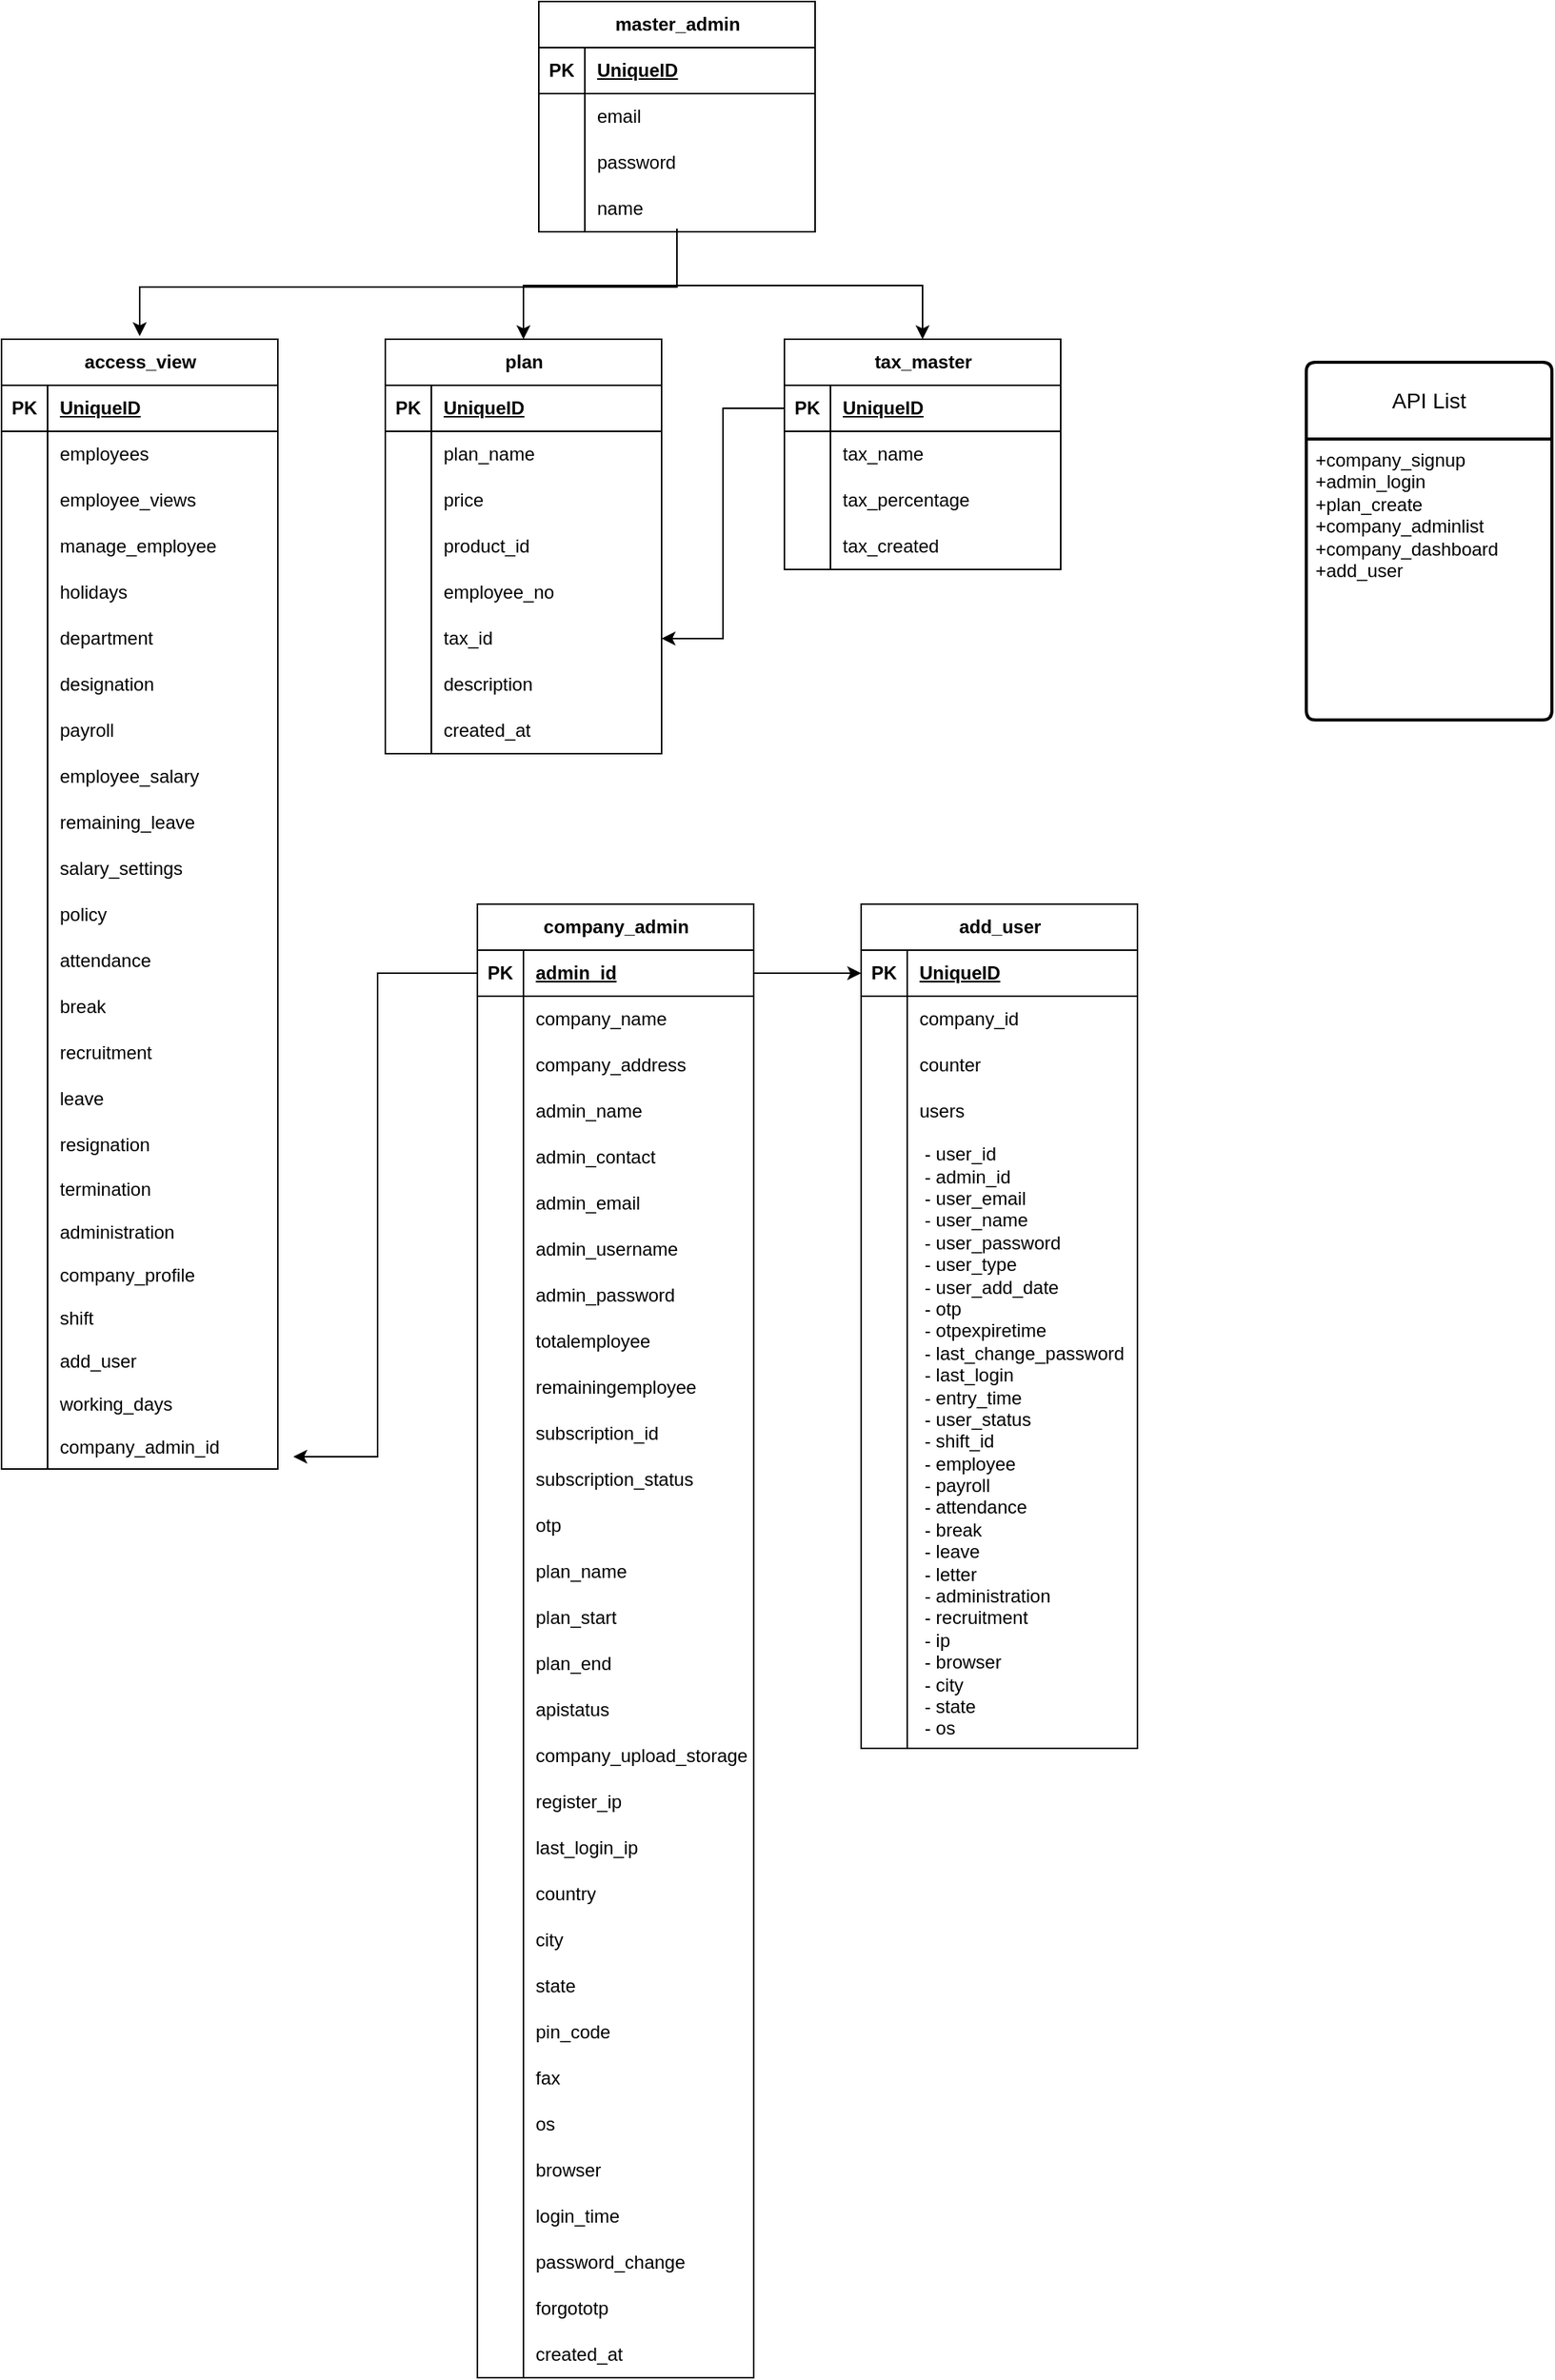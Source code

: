 <mxfile version="22.1.3" type="github">
  <diagram name="Page-1" id="z2mFA4aCc3tOTktEZPKG">
    <mxGraphModel dx="2236" dy="781" grid="1" gridSize="10" guides="1" tooltips="1" connect="1" arrows="1" fold="1" page="1" pageScale="1" pageWidth="850" pageHeight="1100" math="0" shadow="0">
      <root>
        <mxCell id="0" />
        <mxCell id="1" parent="0" />
        <mxCell id="j5RA_a-awsDPeGtK9S6i-1" value="company_admin" style="shape=table;startSize=30;container=1;collapsible=1;childLayout=tableLayout;fixedRows=1;rowLines=0;fontStyle=1;align=center;resizeLast=1;html=1;" vertex="1" parent="1">
          <mxGeometry x="80" y="630" width="180" height="960" as="geometry" />
        </mxCell>
        <mxCell id="j5RA_a-awsDPeGtK9S6i-2" value="" style="shape=tableRow;horizontal=0;startSize=0;swimlaneHead=0;swimlaneBody=0;fillColor=none;collapsible=0;dropTarget=0;points=[[0,0.5],[1,0.5]];portConstraint=eastwest;top=0;left=0;right=0;bottom=1;" vertex="1" parent="j5RA_a-awsDPeGtK9S6i-1">
          <mxGeometry y="30" width="180" height="30" as="geometry" />
        </mxCell>
        <mxCell id="j5RA_a-awsDPeGtK9S6i-3" value="PK" style="shape=partialRectangle;connectable=0;fillColor=none;top=0;left=0;bottom=0;right=0;fontStyle=1;overflow=hidden;whiteSpace=wrap;html=1;" vertex="1" parent="j5RA_a-awsDPeGtK9S6i-2">
          <mxGeometry width="30" height="30" as="geometry">
            <mxRectangle width="30" height="30" as="alternateBounds" />
          </mxGeometry>
        </mxCell>
        <mxCell id="j5RA_a-awsDPeGtK9S6i-4" value="admin_id" style="shape=partialRectangle;connectable=0;fillColor=none;top=0;left=0;bottom=0;right=0;align=left;spacingLeft=6;fontStyle=5;overflow=hidden;whiteSpace=wrap;html=1;" vertex="1" parent="j5RA_a-awsDPeGtK9S6i-2">
          <mxGeometry x="30" width="150" height="30" as="geometry">
            <mxRectangle width="150" height="30" as="alternateBounds" />
          </mxGeometry>
        </mxCell>
        <mxCell id="j5RA_a-awsDPeGtK9S6i-5" value="" style="shape=tableRow;horizontal=0;startSize=0;swimlaneHead=0;swimlaneBody=0;fillColor=none;collapsible=0;dropTarget=0;points=[[0,0.5],[1,0.5]];portConstraint=eastwest;top=0;left=0;right=0;bottom=0;" vertex="1" parent="j5RA_a-awsDPeGtK9S6i-1">
          <mxGeometry y="60" width="180" height="30" as="geometry" />
        </mxCell>
        <mxCell id="j5RA_a-awsDPeGtK9S6i-6" value="" style="shape=partialRectangle;connectable=0;fillColor=none;top=0;left=0;bottom=0;right=0;editable=1;overflow=hidden;whiteSpace=wrap;html=1;" vertex="1" parent="j5RA_a-awsDPeGtK9S6i-5">
          <mxGeometry width="30" height="30" as="geometry">
            <mxRectangle width="30" height="30" as="alternateBounds" />
          </mxGeometry>
        </mxCell>
        <mxCell id="j5RA_a-awsDPeGtK9S6i-7" value="company_name" style="shape=partialRectangle;connectable=0;fillColor=none;top=0;left=0;bottom=0;right=0;align=left;spacingLeft=6;overflow=hidden;whiteSpace=wrap;html=1;" vertex="1" parent="j5RA_a-awsDPeGtK9S6i-5">
          <mxGeometry x="30" width="150" height="30" as="geometry">
            <mxRectangle width="150" height="30" as="alternateBounds" />
          </mxGeometry>
        </mxCell>
        <mxCell id="j5RA_a-awsDPeGtK9S6i-8" value="" style="shape=tableRow;horizontal=0;startSize=0;swimlaneHead=0;swimlaneBody=0;fillColor=none;collapsible=0;dropTarget=0;points=[[0,0.5],[1,0.5]];portConstraint=eastwest;top=0;left=0;right=0;bottom=0;" vertex="1" parent="j5RA_a-awsDPeGtK9S6i-1">
          <mxGeometry y="90" width="180" height="30" as="geometry" />
        </mxCell>
        <mxCell id="j5RA_a-awsDPeGtK9S6i-9" value="" style="shape=partialRectangle;connectable=0;fillColor=none;top=0;left=0;bottom=0;right=0;editable=1;overflow=hidden;whiteSpace=wrap;html=1;" vertex="1" parent="j5RA_a-awsDPeGtK9S6i-8">
          <mxGeometry width="30" height="30" as="geometry">
            <mxRectangle width="30" height="30" as="alternateBounds" />
          </mxGeometry>
        </mxCell>
        <mxCell id="j5RA_a-awsDPeGtK9S6i-10" value="company_address" style="shape=partialRectangle;connectable=0;fillColor=none;top=0;left=0;bottom=0;right=0;align=left;spacingLeft=6;overflow=hidden;whiteSpace=wrap;html=1;" vertex="1" parent="j5RA_a-awsDPeGtK9S6i-8">
          <mxGeometry x="30" width="150" height="30" as="geometry">
            <mxRectangle width="150" height="30" as="alternateBounds" />
          </mxGeometry>
        </mxCell>
        <mxCell id="j5RA_a-awsDPeGtK9S6i-11" value="" style="shape=tableRow;horizontal=0;startSize=0;swimlaneHead=0;swimlaneBody=0;fillColor=none;collapsible=0;dropTarget=0;points=[[0,0.5],[1,0.5]];portConstraint=eastwest;top=0;left=0;right=0;bottom=0;" vertex="1" parent="j5RA_a-awsDPeGtK9S6i-1">
          <mxGeometry y="120" width="180" height="30" as="geometry" />
        </mxCell>
        <mxCell id="j5RA_a-awsDPeGtK9S6i-12" value="" style="shape=partialRectangle;connectable=0;fillColor=none;top=0;left=0;bottom=0;right=0;editable=1;overflow=hidden;whiteSpace=wrap;html=1;" vertex="1" parent="j5RA_a-awsDPeGtK9S6i-11">
          <mxGeometry width="30" height="30" as="geometry">
            <mxRectangle width="30" height="30" as="alternateBounds" />
          </mxGeometry>
        </mxCell>
        <mxCell id="j5RA_a-awsDPeGtK9S6i-13" value="admin_name" style="shape=partialRectangle;connectable=0;fillColor=none;top=0;left=0;bottom=0;right=0;align=left;spacingLeft=6;overflow=hidden;whiteSpace=wrap;html=1;" vertex="1" parent="j5RA_a-awsDPeGtK9S6i-11">
          <mxGeometry x="30" width="150" height="30" as="geometry">
            <mxRectangle width="150" height="30" as="alternateBounds" />
          </mxGeometry>
        </mxCell>
        <mxCell id="j5RA_a-awsDPeGtK9S6i-14" value="" style="shape=tableRow;horizontal=0;startSize=0;swimlaneHead=0;swimlaneBody=0;fillColor=none;collapsible=0;dropTarget=0;points=[[0,0.5],[1,0.5]];portConstraint=eastwest;top=0;left=0;right=0;bottom=0;" vertex="1" parent="j5RA_a-awsDPeGtK9S6i-1">
          <mxGeometry y="150" width="180" height="30" as="geometry" />
        </mxCell>
        <mxCell id="j5RA_a-awsDPeGtK9S6i-15" value="" style="shape=partialRectangle;connectable=0;fillColor=none;top=0;left=0;bottom=0;right=0;editable=1;overflow=hidden;whiteSpace=wrap;html=1;" vertex="1" parent="j5RA_a-awsDPeGtK9S6i-14">
          <mxGeometry width="30" height="30" as="geometry">
            <mxRectangle width="30" height="30" as="alternateBounds" />
          </mxGeometry>
        </mxCell>
        <mxCell id="j5RA_a-awsDPeGtK9S6i-16" value="admin_contact" style="shape=partialRectangle;connectable=0;fillColor=none;top=0;left=0;bottom=0;right=0;align=left;spacingLeft=6;overflow=hidden;whiteSpace=wrap;html=1;" vertex="1" parent="j5RA_a-awsDPeGtK9S6i-14">
          <mxGeometry x="30" width="150" height="30" as="geometry">
            <mxRectangle width="150" height="30" as="alternateBounds" />
          </mxGeometry>
        </mxCell>
        <mxCell id="j5RA_a-awsDPeGtK9S6i-17" value="" style="shape=tableRow;horizontal=0;startSize=0;swimlaneHead=0;swimlaneBody=0;fillColor=none;collapsible=0;dropTarget=0;points=[[0,0.5],[1,0.5]];portConstraint=eastwest;top=0;left=0;right=0;bottom=0;" vertex="1" parent="j5RA_a-awsDPeGtK9S6i-1">
          <mxGeometry y="180" width="180" height="30" as="geometry" />
        </mxCell>
        <mxCell id="j5RA_a-awsDPeGtK9S6i-18" value="" style="shape=partialRectangle;connectable=0;fillColor=none;top=0;left=0;bottom=0;right=0;editable=1;overflow=hidden;whiteSpace=wrap;html=1;" vertex="1" parent="j5RA_a-awsDPeGtK9S6i-17">
          <mxGeometry width="30" height="30" as="geometry">
            <mxRectangle width="30" height="30" as="alternateBounds" />
          </mxGeometry>
        </mxCell>
        <mxCell id="j5RA_a-awsDPeGtK9S6i-19" value="admin_email" style="shape=partialRectangle;connectable=0;fillColor=none;top=0;left=0;bottom=0;right=0;align=left;spacingLeft=6;overflow=hidden;whiteSpace=wrap;html=1;" vertex="1" parent="j5RA_a-awsDPeGtK9S6i-17">
          <mxGeometry x="30" width="150" height="30" as="geometry">
            <mxRectangle width="150" height="30" as="alternateBounds" />
          </mxGeometry>
        </mxCell>
        <mxCell id="j5RA_a-awsDPeGtK9S6i-20" value="" style="shape=tableRow;horizontal=0;startSize=0;swimlaneHead=0;swimlaneBody=0;fillColor=none;collapsible=0;dropTarget=0;points=[[0,0.5],[1,0.5]];portConstraint=eastwest;top=0;left=0;right=0;bottom=0;" vertex="1" parent="j5RA_a-awsDPeGtK9S6i-1">
          <mxGeometry y="210" width="180" height="30" as="geometry" />
        </mxCell>
        <mxCell id="j5RA_a-awsDPeGtK9S6i-21" value="" style="shape=partialRectangle;connectable=0;fillColor=none;top=0;left=0;bottom=0;right=0;editable=1;overflow=hidden;whiteSpace=wrap;html=1;" vertex="1" parent="j5RA_a-awsDPeGtK9S6i-20">
          <mxGeometry width="30" height="30" as="geometry">
            <mxRectangle width="30" height="30" as="alternateBounds" />
          </mxGeometry>
        </mxCell>
        <mxCell id="j5RA_a-awsDPeGtK9S6i-22" value="admin_username" style="shape=partialRectangle;connectable=0;fillColor=none;top=0;left=0;bottom=0;right=0;align=left;spacingLeft=6;overflow=hidden;whiteSpace=wrap;html=1;" vertex="1" parent="j5RA_a-awsDPeGtK9S6i-20">
          <mxGeometry x="30" width="150" height="30" as="geometry">
            <mxRectangle width="150" height="30" as="alternateBounds" />
          </mxGeometry>
        </mxCell>
        <mxCell id="j5RA_a-awsDPeGtK9S6i-23" value="" style="shape=tableRow;horizontal=0;startSize=0;swimlaneHead=0;swimlaneBody=0;fillColor=none;collapsible=0;dropTarget=0;points=[[0,0.5],[1,0.5]];portConstraint=eastwest;top=0;left=0;right=0;bottom=0;" vertex="1" parent="j5RA_a-awsDPeGtK9S6i-1">
          <mxGeometry y="240" width="180" height="30" as="geometry" />
        </mxCell>
        <mxCell id="j5RA_a-awsDPeGtK9S6i-24" value="" style="shape=partialRectangle;connectable=0;fillColor=none;top=0;left=0;bottom=0;right=0;editable=1;overflow=hidden;whiteSpace=wrap;html=1;" vertex="1" parent="j5RA_a-awsDPeGtK9S6i-23">
          <mxGeometry width="30" height="30" as="geometry">
            <mxRectangle width="30" height="30" as="alternateBounds" />
          </mxGeometry>
        </mxCell>
        <mxCell id="j5RA_a-awsDPeGtK9S6i-25" value="admin_password" style="shape=partialRectangle;connectable=0;fillColor=none;top=0;left=0;bottom=0;right=0;align=left;spacingLeft=6;overflow=hidden;whiteSpace=wrap;html=1;" vertex="1" parent="j5RA_a-awsDPeGtK9S6i-23">
          <mxGeometry x="30" width="150" height="30" as="geometry">
            <mxRectangle width="150" height="30" as="alternateBounds" />
          </mxGeometry>
        </mxCell>
        <mxCell id="j5RA_a-awsDPeGtK9S6i-26" value="" style="shape=tableRow;horizontal=0;startSize=0;swimlaneHead=0;swimlaneBody=0;fillColor=none;collapsible=0;dropTarget=0;points=[[0,0.5],[1,0.5]];portConstraint=eastwest;top=0;left=0;right=0;bottom=0;" vertex="1" parent="j5RA_a-awsDPeGtK9S6i-1">
          <mxGeometry y="270" width="180" height="30" as="geometry" />
        </mxCell>
        <mxCell id="j5RA_a-awsDPeGtK9S6i-27" value="" style="shape=partialRectangle;connectable=0;fillColor=none;top=0;left=0;bottom=0;right=0;editable=1;overflow=hidden;whiteSpace=wrap;html=1;" vertex="1" parent="j5RA_a-awsDPeGtK9S6i-26">
          <mxGeometry width="30" height="30" as="geometry">
            <mxRectangle width="30" height="30" as="alternateBounds" />
          </mxGeometry>
        </mxCell>
        <mxCell id="j5RA_a-awsDPeGtK9S6i-28" value="totalemployee" style="shape=partialRectangle;connectable=0;fillColor=none;top=0;left=0;bottom=0;right=0;align=left;spacingLeft=6;overflow=hidden;whiteSpace=wrap;html=1;" vertex="1" parent="j5RA_a-awsDPeGtK9S6i-26">
          <mxGeometry x="30" width="150" height="30" as="geometry">
            <mxRectangle width="150" height="30" as="alternateBounds" />
          </mxGeometry>
        </mxCell>
        <mxCell id="j5RA_a-awsDPeGtK9S6i-29" value="" style="shape=tableRow;horizontal=0;startSize=0;swimlaneHead=0;swimlaneBody=0;fillColor=none;collapsible=0;dropTarget=0;points=[[0,0.5],[1,0.5]];portConstraint=eastwest;top=0;left=0;right=0;bottom=0;" vertex="1" parent="j5RA_a-awsDPeGtK9S6i-1">
          <mxGeometry y="300" width="180" height="30" as="geometry" />
        </mxCell>
        <mxCell id="j5RA_a-awsDPeGtK9S6i-30" value="" style="shape=partialRectangle;connectable=0;fillColor=none;top=0;left=0;bottom=0;right=0;editable=1;overflow=hidden;whiteSpace=wrap;html=1;" vertex="1" parent="j5RA_a-awsDPeGtK9S6i-29">
          <mxGeometry width="30" height="30" as="geometry">
            <mxRectangle width="30" height="30" as="alternateBounds" />
          </mxGeometry>
        </mxCell>
        <mxCell id="j5RA_a-awsDPeGtK9S6i-31" value="remainingemployee" style="shape=partialRectangle;connectable=0;fillColor=none;top=0;left=0;bottom=0;right=0;align=left;spacingLeft=6;overflow=hidden;whiteSpace=wrap;html=1;" vertex="1" parent="j5RA_a-awsDPeGtK9S6i-29">
          <mxGeometry x="30" width="150" height="30" as="geometry">
            <mxRectangle width="150" height="30" as="alternateBounds" />
          </mxGeometry>
        </mxCell>
        <mxCell id="j5RA_a-awsDPeGtK9S6i-32" value="" style="shape=tableRow;horizontal=0;startSize=0;swimlaneHead=0;swimlaneBody=0;fillColor=none;collapsible=0;dropTarget=0;points=[[0,0.5],[1,0.5]];portConstraint=eastwest;top=0;left=0;right=0;bottom=0;" vertex="1" parent="j5RA_a-awsDPeGtK9S6i-1">
          <mxGeometry y="330" width="180" height="30" as="geometry" />
        </mxCell>
        <mxCell id="j5RA_a-awsDPeGtK9S6i-33" value="" style="shape=partialRectangle;connectable=0;fillColor=none;top=0;left=0;bottom=0;right=0;editable=1;overflow=hidden;whiteSpace=wrap;html=1;" vertex="1" parent="j5RA_a-awsDPeGtK9S6i-32">
          <mxGeometry width="30" height="30" as="geometry">
            <mxRectangle width="30" height="30" as="alternateBounds" />
          </mxGeometry>
        </mxCell>
        <mxCell id="j5RA_a-awsDPeGtK9S6i-34" value="subscription_id" style="shape=partialRectangle;connectable=0;fillColor=none;top=0;left=0;bottom=0;right=0;align=left;spacingLeft=6;overflow=hidden;whiteSpace=wrap;html=1;" vertex="1" parent="j5RA_a-awsDPeGtK9S6i-32">
          <mxGeometry x="30" width="150" height="30" as="geometry">
            <mxRectangle width="150" height="30" as="alternateBounds" />
          </mxGeometry>
        </mxCell>
        <mxCell id="j5RA_a-awsDPeGtK9S6i-35" value="" style="shape=tableRow;horizontal=0;startSize=0;swimlaneHead=0;swimlaneBody=0;fillColor=none;collapsible=0;dropTarget=0;points=[[0,0.5],[1,0.5]];portConstraint=eastwest;top=0;left=0;right=0;bottom=0;" vertex="1" parent="j5RA_a-awsDPeGtK9S6i-1">
          <mxGeometry y="360" width="180" height="30" as="geometry" />
        </mxCell>
        <mxCell id="j5RA_a-awsDPeGtK9S6i-36" value="" style="shape=partialRectangle;connectable=0;fillColor=none;top=0;left=0;bottom=0;right=0;editable=1;overflow=hidden;whiteSpace=wrap;html=1;" vertex="1" parent="j5RA_a-awsDPeGtK9S6i-35">
          <mxGeometry width="30" height="30" as="geometry">
            <mxRectangle width="30" height="30" as="alternateBounds" />
          </mxGeometry>
        </mxCell>
        <mxCell id="j5RA_a-awsDPeGtK9S6i-37" value="subscription_status" style="shape=partialRectangle;connectable=0;fillColor=none;top=0;left=0;bottom=0;right=0;align=left;spacingLeft=6;overflow=hidden;whiteSpace=wrap;html=1;" vertex="1" parent="j5RA_a-awsDPeGtK9S6i-35">
          <mxGeometry x="30" width="150" height="30" as="geometry">
            <mxRectangle width="150" height="30" as="alternateBounds" />
          </mxGeometry>
        </mxCell>
        <mxCell id="j5RA_a-awsDPeGtK9S6i-38" value="" style="shape=tableRow;horizontal=0;startSize=0;swimlaneHead=0;swimlaneBody=0;fillColor=none;collapsible=0;dropTarget=0;points=[[0,0.5],[1,0.5]];portConstraint=eastwest;top=0;left=0;right=0;bottom=0;" vertex="1" parent="j5RA_a-awsDPeGtK9S6i-1">
          <mxGeometry y="390" width="180" height="30" as="geometry" />
        </mxCell>
        <mxCell id="j5RA_a-awsDPeGtK9S6i-39" value="" style="shape=partialRectangle;connectable=0;fillColor=none;top=0;left=0;bottom=0;right=0;editable=1;overflow=hidden;whiteSpace=wrap;html=1;" vertex="1" parent="j5RA_a-awsDPeGtK9S6i-38">
          <mxGeometry width="30" height="30" as="geometry">
            <mxRectangle width="30" height="30" as="alternateBounds" />
          </mxGeometry>
        </mxCell>
        <mxCell id="j5RA_a-awsDPeGtK9S6i-40" value="otp" style="shape=partialRectangle;connectable=0;fillColor=none;top=0;left=0;bottom=0;right=0;align=left;spacingLeft=6;overflow=hidden;whiteSpace=wrap;html=1;" vertex="1" parent="j5RA_a-awsDPeGtK9S6i-38">
          <mxGeometry x="30" width="150" height="30" as="geometry">
            <mxRectangle width="150" height="30" as="alternateBounds" />
          </mxGeometry>
        </mxCell>
        <mxCell id="j5RA_a-awsDPeGtK9S6i-41" value="" style="shape=tableRow;horizontal=0;startSize=0;swimlaneHead=0;swimlaneBody=0;fillColor=none;collapsible=0;dropTarget=0;points=[[0,0.5],[1,0.5]];portConstraint=eastwest;top=0;left=0;right=0;bottom=0;" vertex="1" parent="j5RA_a-awsDPeGtK9S6i-1">
          <mxGeometry y="420" width="180" height="30" as="geometry" />
        </mxCell>
        <mxCell id="j5RA_a-awsDPeGtK9S6i-42" value="" style="shape=partialRectangle;connectable=0;fillColor=none;top=0;left=0;bottom=0;right=0;editable=1;overflow=hidden;whiteSpace=wrap;html=1;" vertex="1" parent="j5RA_a-awsDPeGtK9S6i-41">
          <mxGeometry width="30" height="30" as="geometry">
            <mxRectangle width="30" height="30" as="alternateBounds" />
          </mxGeometry>
        </mxCell>
        <mxCell id="j5RA_a-awsDPeGtK9S6i-43" value="plan_name&lt;br&gt;" style="shape=partialRectangle;connectable=0;fillColor=none;top=0;left=0;bottom=0;right=0;align=left;spacingLeft=6;overflow=hidden;whiteSpace=wrap;html=1;" vertex="1" parent="j5RA_a-awsDPeGtK9S6i-41">
          <mxGeometry x="30" width="150" height="30" as="geometry">
            <mxRectangle width="150" height="30" as="alternateBounds" />
          </mxGeometry>
        </mxCell>
        <mxCell id="j5RA_a-awsDPeGtK9S6i-44" value="" style="shape=tableRow;horizontal=0;startSize=0;swimlaneHead=0;swimlaneBody=0;fillColor=none;collapsible=0;dropTarget=0;points=[[0,0.5],[1,0.5]];portConstraint=eastwest;top=0;left=0;right=0;bottom=0;" vertex="1" parent="j5RA_a-awsDPeGtK9S6i-1">
          <mxGeometry y="450" width="180" height="30" as="geometry" />
        </mxCell>
        <mxCell id="j5RA_a-awsDPeGtK9S6i-45" value="" style="shape=partialRectangle;connectable=0;fillColor=none;top=0;left=0;bottom=0;right=0;editable=1;overflow=hidden;whiteSpace=wrap;html=1;" vertex="1" parent="j5RA_a-awsDPeGtK9S6i-44">
          <mxGeometry width="30" height="30" as="geometry">
            <mxRectangle width="30" height="30" as="alternateBounds" />
          </mxGeometry>
        </mxCell>
        <mxCell id="j5RA_a-awsDPeGtK9S6i-46" value="plan_start" style="shape=partialRectangle;connectable=0;fillColor=none;top=0;left=0;bottom=0;right=0;align=left;spacingLeft=6;overflow=hidden;whiteSpace=wrap;html=1;" vertex="1" parent="j5RA_a-awsDPeGtK9S6i-44">
          <mxGeometry x="30" width="150" height="30" as="geometry">
            <mxRectangle width="150" height="30" as="alternateBounds" />
          </mxGeometry>
        </mxCell>
        <mxCell id="j5RA_a-awsDPeGtK9S6i-47" value="" style="shape=tableRow;horizontal=0;startSize=0;swimlaneHead=0;swimlaneBody=0;fillColor=none;collapsible=0;dropTarget=0;points=[[0,0.5],[1,0.5]];portConstraint=eastwest;top=0;left=0;right=0;bottom=0;" vertex="1" parent="j5RA_a-awsDPeGtK9S6i-1">
          <mxGeometry y="480" width="180" height="30" as="geometry" />
        </mxCell>
        <mxCell id="j5RA_a-awsDPeGtK9S6i-48" value="" style="shape=partialRectangle;connectable=0;fillColor=none;top=0;left=0;bottom=0;right=0;editable=1;overflow=hidden;whiteSpace=wrap;html=1;" vertex="1" parent="j5RA_a-awsDPeGtK9S6i-47">
          <mxGeometry width="30" height="30" as="geometry">
            <mxRectangle width="30" height="30" as="alternateBounds" />
          </mxGeometry>
        </mxCell>
        <mxCell id="j5RA_a-awsDPeGtK9S6i-49" value="plan_end" style="shape=partialRectangle;connectable=0;fillColor=none;top=0;left=0;bottom=0;right=0;align=left;spacingLeft=6;overflow=hidden;whiteSpace=wrap;html=1;" vertex="1" parent="j5RA_a-awsDPeGtK9S6i-47">
          <mxGeometry x="30" width="150" height="30" as="geometry">
            <mxRectangle width="150" height="30" as="alternateBounds" />
          </mxGeometry>
        </mxCell>
        <mxCell id="j5RA_a-awsDPeGtK9S6i-50" value="" style="shape=tableRow;horizontal=0;startSize=0;swimlaneHead=0;swimlaneBody=0;fillColor=none;collapsible=0;dropTarget=0;points=[[0,0.5],[1,0.5]];portConstraint=eastwest;top=0;left=0;right=0;bottom=0;" vertex="1" parent="j5RA_a-awsDPeGtK9S6i-1">
          <mxGeometry y="510" width="180" height="30" as="geometry" />
        </mxCell>
        <mxCell id="j5RA_a-awsDPeGtK9S6i-51" value="" style="shape=partialRectangle;connectable=0;fillColor=none;top=0;left=0;bottom=0;right=0;editable=1;overflow=hidden;whiteSpace=wrap;html=1;" vertex="1" parent="j5RA_a-awsDPeGtK9S6i-50">
          <mxGeometry width="30" height="30" as="geometry">
            <mxRectangle width="30" height="30" as="alternateBounds" />
          </mxGeometry>
        </mxCell>
        <mxCell id="j5RA_a-awsDPeGtK9S6i-52" value="apistatus" style="shape=partialRectangle;connectable=0;fillColor=none;top=0;left=0;bottom=0;right=0;align=left;spacingLeft=6;overflow=hidden;whiteSpace=wrap;html=1;" vertex="1" parent="j5RA_a-awsDPeGtK9S6i-50">
          <mxGeometry x="30" width="150" height="30" as="geometry">
            <mxRectangle width="150" height="30" as="alternateBounds" />
          </mxGeometry>
        </mxCell>
        <mxCell id="j5RA_a-awsDPeGtK9S6i-53" value="" style="shape=tableRow;horizontal=0;startSize=0;swimlaneHead=0;swimlaneBody=0;fillColor=none;collapsible=0;dropTarget=0;points=[[0,0.5],[1,0.5]];portConstraint=eastwest;top=0;left=0;right=0;bottom=0;" vertex="1" parent="j5RA_a-awsDPeGtK9S6i-1">
          <mxGeometry y="540" width="180" height="30" as="geometry" />
        </mxCell>
        <mxCell id="j5RA_a-awsDPeGtK9S6i-54" value="" style="shape=partialRectangle;connectable=0;fillColor=none;top=0;left=0;bottom=0;right=0;editable=1;overflow=hidden;whiteSpace=wrap;html=1;" vertex="1" parent="j5RA_a-awsDPeGtK9S6i-53">
          <mxGeometry width="30" height="30" as="geometry">
            <mxRectangle width="30" height="30" as="alternateBounds" />
          </mxGeometry>
        </mxCell>
        <mxCell id="j5RA_a-awsDPeGtK9S6i-55" value="company_upload_storage" style="shape=partialRectangle;connectable=0;fillColor=none;top=0;left=0;bottom=0;right=0;align=left;spacingLeft=6;overflow=hidden;whiteSpace=wrap;html=1;" vertex="1" parent="j5RA_a-awsDPeGtK9S6i-53">
          <mxGeometry x="30" width="150" height="30" as="geometry">
            <mxRectangle width="150" height="30" as="alternateBounds" />
          </mxGeometry>
        </mxCell>
        <mxCell id="j5RA_a-awsDPeGtK9S6i-56" value="" style="shape=tableRow;horizontal=0;startSize=0;swimlaneHead=0;swimlaneBody=0;fillColor=none;collapsible=0;dropTarget=0;points=[[0,0.5],[1,0.5]];portConstraint=eastwest;top=0;left=0;right=0;bottom=0;" vertex="1" parent="j5RA_a-awsDPeGtK9S6i-1">
          <mxGeometry y="570" width="180" height="30" as="geometry" />
        </mxCell>
        <mxCell id="j5RA_a-awsDPeGtK9S6i-57" value="" style="shape=partialRectangle;connectable=0;fillColor=none;top=0;left=0;bottom=0;right=0;editable=1;overflow=hidden;whiteSpace=wrap;html=1;" vertex="1" parent="j5RA_a-awsDPeGtK9S6i-56">
          <mxGeometry width="30" height="30" as="geometry">
            <mxRectangle width="30" height="30" as="alternateBounds" />
          </mxGeometry>
        </mxCell>
        <mxCell id="j5RA_a-awsDPeGtK9S6i-58" value="register_ip" style="shape=partialRectangle;connectable=0;fillColor=none;top=0;left=0;bottom=0;right=0;align=left;spacingLeft=6;overflow=hidden;whiteSpace=wrap;html=1;" vertex="1" parent="j5RA_a-awsDPeGtK9S6i-56">
          <mxGeometry x="30" width="150" height="30" as="geometry">
            <mxRectangle width="150" height="30" as="alternateBounds" />
          </mxGeometry>
        </mxCell>
        <mxCell id="j5RA_a-awsDPeGtK9S6i-59" value="" style="shape=tableRow;horizontal=0;startSize=0;swimlaneHead=0;swimlaneBody=0;fillColor=none;collapsible=0;dropTarget=0;points=[[0,0.5],[1,0.5]];portConstraint=eastwest;top=0;left=0;right=0;bottom=0;" vertex="1" parent="j5RA_a-awsDPeGtK9S6i-1">
          <mxGeometry y="600" width="180" height="30" as="geometry" />
        </mxCell>
        <mxCell id="j5RA_a-awsDPeGtK9S6i-60" value="" style="shape=partialRectangle;connectable=0;fillColor=none;top=0;left=0;bottom=0;right=0;editable=1;overflow=hidden;whiteSpace=wrap;html=1;" vertex="1" parent="j5RA_a-awsDPeGtK9S6i-59">
          <mxGeometry width="30" height="30" as="geometry">
            <mxRectangle width="30" height="30" as="alternateBounds" />
          </mxGeometry>
        </mxCell>
        <mxCell id="j5RA_a-awsDPeGtK9S6i-61" value="last_login_ip&lt;br&gt;" style="shape=partialRectangle;connectable=0;fillColor=none;top=0;left=0;bottom=0;right=0;align=left;spacingLeft=6;overflow=hidden;whiteSpace=wrap;html=1;" vertex="1" parent="j5RA_a-awsDPeGtK9S6i-59">
          <mxGeometry x="30" width="150" height="30" as="geometry">
            <mxRectangle width="150" height="30" as="alternateBounds" />
          </mxGeometry>
        </mxCell>
        <mxCell id="j5RA_a-awsDPeGtK9S6i-62" value="" style="shape=tableRow;horizontal=0;startSize=0;swimlaneHead=0;swimlaneBody=0;fillColor=none;collapsible=0;dropTarget=0;points=[[0,0.5],[1,0.5]];portConstraint=eastwest;top=0;left=0;right=0;bottom=0;" vertex="1" parent="j5RA_a-awsDPeGtK9S6i-1">
          <mxGeometry y="630" width="180" height="30" as="geometry" />
        </mxCell>
        <mxCell id="j5RA_a-awsDPeGtK9S6i-63" value="" style="shape=partialRectangle;connectable=0;fillColor=none;top=0;left=0;bottom=0;right=0;editable=1;overflow=hidden;whiteSpace=wrap;html=1;" vertex="1" parent="j5RA_a-awsDPeGtK9S6i-62">
          <mxGeometry width="30" height="30" as="geometry">
            <mxRectangle width="30" height="30" as="alternateBounds" />
          </mxGeometry>
        </mxCell>
        <mxCell id="j5RA_a-awsDPeGtK9S6i-64" value="country" style="shape=partialRectangle;connectable=0;fillColor=none;top=0;left=0;bottom=0;right=0;align=left;spacingLeft=6;overflow=hidden;whiteSpace=wrap;html=1;" vertex="1" parent="j5RA_a-awsDPeGtK9S6i-62">
          <mxGeometry x="30" width="150" height="30" as="geometry">
            <mxRectangle width="150" height="30" as="alternateBounds" />
          </mxGeometry>
        </mxCell>
        <mxCell id="j5RA_a-awsDPeGtK9S6i-65" value="" style="shape=tableRow;horizontal=0;startSize=0;swimlaneHead=0;swimlaneBody=0;fillColor=none;collapsible=0;dropTarget=0;points=[[0,0.5],[1,0.5]];portConstraint=eastwest;top=0;left=0;right=0;bottom=0;" vertex="1" parent="j5RA_a-awsDPeGtK9S6i-1">
          <mxGeometry y="660" width="180" height="30" as="geometry" />
        </mxCell>
        <mxCell id="j5RA_a-awsDPeGtK9S6i-66" value="" style="shape=partialRectangle;connectable=0;fillColor=none;top=0;left=0;bottom=0;right=0;editable=1;overflow=hidden;whiteSpace=wrap;html=1;" vertex="1" parent="j5RA_a-awsDPeGtK9S6i-65">
          <mxGeometry width="30" height="30" as="geometry">
            <mxRectangle width="30" height="30" as="alternateBounds" />
          </mxGeometry>
        </mxCell>
        <mxCell id="j5RA_a-awsDPeGtK9S6i-67" value="city" style="shape=partialRectangle;connectable=0;fillColor=none;top=0;left=0;bottom=0;right=0;align=left;spacingLeft=6;overflow=hidden;whiteSpace=wrap;html=1;" vertex="1" parent="j5RA_a-awsDPeGtK9S6i-65">
          <mxGeometry x="30" width="150" height="30" as="geometry">
            <mxRectangle width="150" height="30" as="alternateBounds" />
          </mxGeometry>
        </mxCell>
        <mxCell id="j5RA_a-awsDPeGtK9S6i-68" value="" style="shape=tableRow;horizontal=0;startSize=0;swimlaneHead=0;swimlaneBody=0;fillColor=none;collapsible=0;dropTarget=0;points=[[0,0.5],[1,0.5]];portConstraint=eastwest;top=0;left=0;right=0;bottom=0;" vertex="1" parent="j5RA_a-awsDPeGtK9S6i-1">
          <mxGeometry y="690" width="180" height="30" as="geometry" />
        </mxCell>
        <mxCell id="j5RA_a-awsDPeGtK9S6i-69" value="" style="shape=partialRectangle;connectable=0;fillColor=none;top=0;left=0;bottom=0;right=0;editable=1;overflow=hidden;whiteSpace=wrap;html=1;" vertex="1" parent="j5RA_a-awsDPeGtK9S6i-68">
          <mxGeometry width="30" height="30" as="geometry">
            <mxRectangle width="30" height="30" as="alternateBounds" />
          </mxGeometry>
        </mxCell>
        <mxCell id="j5RA_a-awsDPeGtK9S6i-70" value="state" style="shape=partialRectangle;connectable=0;fillColor=none;top=0;left=0;bottom=0;right=0;align=left;spacingLeft=6;overflow=hidden;whiteSpace=wrap;html=1;" vertex="1" parent="j5RA_a-awsDPeGtK9S6i-68">
          <mxGeometry x="30" width="150" height="30" as="geometry">
            <mxRectangle width="150" height="30" as="alternateBounds" />
          </mxGeometry>
        </mxCell>
        <mxCell id="j5RA_a-awsDPeGtK9S6i-71" value="" style="shape=tableRow;horizontal=0;startSize=0;swimlaneHead=0;swimlaneBody=0;fillColor=none;collapsible=0;dropTarget=0;points=[[0,0.5],[1,0.5]];portConstraint=eastwest;top=0;left=0;right=0;bottom=0;" vertex="1" parent="j5RA_a-awsDPeGtK9S6i-1">
          <mxGeometry y="720" width="180" height="30" as="geometry" />
        </mxCell>
        <mxCell id="j5RA_a-awsDPeGtK9S6i-72" value="" style="shape=partialRectangle;connectable=0;fillColor=none;top=0;left=0;bottom=0;right=0;editable=1;overflow=hidden;whiteSpace=wrap;html=1;" vertex="1" parent="j5RA_a-awsDPeGtK9S6i-71">
          <mxGeometry width="30" height="30" as="geometry">
            <mxRectangle width="30" height="30" as="alternateBounds" />
          </mxGeometry>
        </mxCell>
        <mxCell id="j5RA_a-awsDPeGtK9S6i-73" value="pin_code" style="shape=partialRectangle;connectable=0;fillColor=none;top=0;left=0;bottom=0;right=0;align=left;spacingLeft=6;overflow=hidden;whiteSpace=wrap;html=1;" vertex="1" parent="j5RA_a-awsDPeGtK9S6i-71">
          <mxGeometry x="30" width="150" height="30" as="geometry">
            <mxRectangle width="150" height="30" as="alternateBounds" />
          </mxGeometry>
        </mxCell>
        <mxCell id="j5RA_a-awsDPeGtK9S6i-74" value="" style="shape=tableRow;horizontal=0;startSize=0;swimlaneHead=0;swimlaneBody=0;fillColor=none;collapsible=0;dropTarget=0;points=[[0,0.5],[1,0.5]];portConstraint=eastwest;top=0;left=0;right=0;bottom=0;" vertex="1" parent="j5RA_a-awsDPeGtK9S6i-1">
          <mxGeometry y="750" width="180" height="30" as="geometry" />
        </mxCell>
        <mxCell id="j5RA_a-awsDPeGtK9S6i-75" value="" style="shape=partialRectangle;connectable=0;fillColor=none;top=0;left=0;bottom=0;right=0;editable=1;overflow=hidden;whiteSpace=wrap;html=1;" vertex="1" parent="j5RA_a-awsDPeGtK9S6i-74">
          <mxGeometry width="30" height="30" as="geometry">
            <mxRectangle width="30" height="30" as="alternateBounds" />
          </mxGeometry>
        </mxCell>
        <mxCell id="j5RA_a-awsDPeGtK9S6i-76" value="fax" style="shape=partialRectangle;connectable=0;fillColor=none;top=0;left=0;bottom=0;right=0;align=left;spacingLeft=6;overflow=hidden;whiteSpace=wrap;html=1;" vertex="1" parent="j5RA_a-awsDPeGtK9S6i-74">
          <mxGeometry x="30" width="150" height="30" as="geometry">
            <mxRectangle width="150" height="30" as="alternateBounds" />
          </mxGeometry>
        </mxCell>
        <mxCell id="j5RA_a-awsDPeGtK9S6i-77" value="" style="shape=tableRow;horizontal=0;startSize=0;swimlaneHead=0;swimlaneBody=0;fillColor=none;collapsible=0;dropTarget=0;points=[[0,0.5],[1,0.5]];portConstraint=eastwest;top=0;left=0;right=0;bottom=0;" vertex="1" parent="j5RA_a-awsDPeGtK9S6i-1">
          <mxGeometry y="780" width="180" height="30" as="geometry" />
        </mxCell>
        <mxCell id="j5RA_a-awsDPeGtK9S6i-78" value="" style="shape=partialRectangle;connectable=0;fillColor=none;top=0;left=0;bottom=0;right=0;editable=1;overflow=hidden;whiteSpace=wrap;html=1;" vertex="1" parent="j5RA_a-awsDPeGtK9S6i-77">
          <mxGeometry width="30" height="30" as="geometry">
            <mxRectangle width="30" height="30" as="alternateBounds" />
          </mxGeometry>
        </mxCell>
        <mxCell id="j5RA_a-awsDPeGtK9S6i-79" value="os" style="shape=partialRectangle;connectable=0;fillColor=none;top=0;left=0;bottom=0;right=0;align=left;spacingLeft=6;overflow=hidden;whiteSpace=wrap;html=1;" vertex="1" parent="j5RA_a-awsDPeGtK9S6i-77">
          <mxGeometry x="30" width="150" height="30" as="geometry">
            <mxRectangle width="150" height="30" as="alternateBounds" />
          </mxGeometry>
        </mxCell>
        <mxCell id="j5RA_a-awsDPeGtK9S6i-80" value="" style="shape=tableRow;horizontal=0;startSize=0;swimlaneHead=0;swimlaneBody=0;fillColor=none;collapsible=0;dropTarget=0;points=[[0,0.5],[1,0.5]];portConstraint=eastwest;top=0;left=0;right=0;bottom=0;" vertex="1" parent="j5RA_a-awsDPeGtK9S6i-1">
          <mxGeometry y="810" width="180" height="30" as="geometry" />
        </mxCell>
        <mxCell id="j5RA_a-awsDPeGtK9S6i-81" value="" style="shape=partialRectangle;connectable=0;fillColor=none;top=0;left=0;bottom=0;right=0;editable=1;overflow=hidden;whiteSpace=wrap;html=1;" vertex="1" parent="j5RA_a-awsDPeGtK9S6i-80">
          <mxGeometry width="30" height="30" as="geometry">
            <mxRectangle width="30" height="30" as="alternateBounds" />
          </mxGeometry>
        </mxCell>
        <mxCell id="j5RA_a-awsDPeGtK9S6i-82" value="browser" style="shape=partialRectangle;connectable=0;fillColor=none;top=0;left=0;bottom=0;right=0;align=left;spacingLeft=6;overflow=hidden;whiteSpace=wrap;html=1;" vertex="1" parent="j5RA_a-awsDPeGtK9S6i-80">
          <mxGeometry x="30" width="150" height="30" as="geometry">
            <mxRectangle width="150" height="30" as="alternateBounds" />
          </mxGeometry>
        </mxCell>
        <mxCell id="j5RA_a-awsDPeGtK9S6i-83" value="" style="shape=tableRow;horizontal=0;startSize=0;swimlaneHead=0;swimlaneBody=0;fillColor=none;collapsible=0;dropTarget=0;points=[[0,0.5],[1,0.5]];portConstraint=eastwest;top=0;left=0;right=0;bottom=0;" vertex="1" parent="j5RA_a-awsDPeGtK9S6i-1">
          <mxGeometry y="840" width="180" height="30" as="geometry" />
        </mxCell>
        <mxCell id="j5RA_a-awsDPeGtK9S6i-84" value="" style="shape=partialRectangle;connectable=0;fillColor=none;top=0;left=0;bottom=0;right=0;editable=1;overflow=hidden;whiteSpace=wrap;html=1;" vertex="1" parent="j5RA_a-awsDPeGtK9S6i-83">
          <mxGeometry width="30" height="30" as="geometry">
            <mxRectangle width="30" height="30" as="alternateBounds" />
          </mxGeometry>
        </mxCell>
        <mxCell id="j5RA_a-awsDPeGtK9S6i-85" value="login_time" style="shape=partialRectangle;connectable=0;fillColor=none;top=0;left=0;bottom=0;right=0;align=left;spacingLeft=6;overflow=hidden;whiteSpace=wrap;html=1;" vertex="1" parent="j5RA_a-awsDPeGtK9S6i-83">
          <mxGeometry x="30" width="150" height="30" as="geometry">
            <mxRectangle width="150" height="30" as="alternateBounds" />
          </mxGeometry>
        </mxCell>
        <mxCell id="j5RA_a-awsDPeGtK9S6i-86" value="" style="shape=tableRow;horizontal=0;startSize=0;swimlaneHead=0;swimlaneBody=0;fillColor=none;collapsible=0;dropTarget=0;points=[[0,0.5],[1,0.5]];portConstraint=eastwest;top=0;left=0;right=0;bottom=0;" vertex="1" parent="j5RA_a-awsDPeGtK9S6i-1">
          <mxGeometry y="870" width="180" height="30" as="geometry" />
        </mxCell>
        <mxCell id="j5RA_a-awsDPeGtK9S6i-87" value="" style="shape=partialRectangle;connectable=0;fillColor=none;top=0;left=0;bottom=0;right=0;editable=1;overflow=hidden;whiteSpace=wrap;html=1;" vertex="1" parent="j5RA_a-awsDPeGtK9S6i-86">
          <mxGeometry width="30" height="30" as="geometry">
            <mxRectangle width="30" height="30" as="alternateBounds" />
          </mxGeometry>
        </mxCell>
        <mxCell id="j5RA_a-awsDPeGtK9S6i-88" value="password_change" style="shape=partialRectangle;connectable=0;fillColor=none;top=0;left=0;bottom=0;right=0;align=left;spacingLeft=6;overflow=hidden;whiteSpace=wrap;html=1;" vertex="1" parent="j5RA_a-awsDPeGtK9S6i-86">
          <mxGeometry x="30" width="150" height="30" as="geometry">
            <mxRectangle width="150" height="30" as="alternateBounds" />
          </mxGeometry>
        </mxCell>
        <mxCell id="j5RA_a-awsDPeGtK9S6i-89" value="" style="shape=tableRow;horizontal=0;startSize=0;swimlaneHead=0;swimlaneBody=0;fillColor=none;collapsible=0;dropTarget=0;points=[[0,0.5],[1,0.5]];portConstraint=eastwest;top=0;left=0;right=0;bottom=0;" vertex="1" parent="j5RA_a-awsDPeGtK9S6i-1">
          <mxGeometry y="900" width="180" height="30" as="geometry" />
        </mxCell>
        <mxCell id="j5RA_a-awsDPeGtK9S6i-90" value="" style="shape=partialRectangle;connectable=0;fillColor=none;top=0;left=0;bottom=0;right=0;editable=1;overflow=hidden;whiteSpace=wrap;html=1;" vertex="1" parent="j5RA_a-awsDPeGtK9S6i-89">
          <mxGeometry width="30" height="30" as="geometry">
            <mxRectangle width="30" height="30" as="alternateBounds" />
          </mxGeometry>
        </mxCell>
        <mxCell id="j5RA_a-awsDPeGtK9S6i-91" value="forgototp" style="shape=partialRectangle;connectable=0;fillColor=none;top=0;left=0;bottom=0;right=0;align=left;spacingLeft=6;overflow=hidden;whiteSpace=wrap;html=1;" vertex="1" parent="j5RA_a-awsDPeGtK9S6i-89">
          <mxGeometry x="30" width="150" height="30" as="geometry">
            <mxRectangle width="150" height="30" as="alternateBounds" />
          </mxGeometry>
        </mxCell>
        <mxCell id="j5RA_a-awsDPeGtK9S6i-92" value="" style="shape=tableRow;horizontal=0;startSize=0;swimlaneHead=0;swimlaneBody=0;fillColor=none;collapsible=0;dropTarget=0;points=[[0,0.5],[1,0.5]];portConstraint=eastwest;top=0;left=0;right=0;bottom=0;" vertex="1" parent="j5RA_a-awsDPeGtK9S6i-1">
          <mxGeometry y="930" width="180" height="30" as="geometry" />
        </mxCell>
        <mxCell id="j5RA_a-awsDPeGtK9S6i-93" value="" style="shape=partialRectangle;connectable=0;fillColor=none;top=0;left=0;bottom=0;right=0;editable=1;overflow=hidden;whiteSpace=wrap;html=1;" vertex="1" parent="j5RA_a-awsDPeGtK9S6i-92">
          <mxGeometry width="30" height="30" as="geometry">
            <mxRectangle width="30" height="30" as="alternateBounds" />
          </mxGeometry>
        </mxCell>
        <mxCell id="j5RA_a-awsDPeGtK9S6i-94" value="created_at" style="shape=partialRectangle;connectable=0;fillColor=none;top=0;left=0;bottom=0;right=0;align=left;spacingLeft=6;overflow=hidden;whiteSpace=wrap;html=1;" vertex="1" parent="j5RA_a-awsDPeGtK9S6i-92">
          <mxGeometry x="30" width="150" height="30" as="geometry">
            <mxRectangle width="150" height="30" as="alternateBounds" />
          </mxGeometry>
        </mxCell>
        <mxCell id="j5RA_a-awsDPeGtK9S6i-121" value="" style="edgeStyle=orthogonalEdgeStyle;rounded=0;orthogonalLoop=1;jettySize=auto;html=1;" edge="1" parent="1" source="j5RA_a-awsDPeGtK9S6i-95" target="j5RA_a-awsDPeGtK9S6i-108">
          <mxGeometry relative="1" as="geometry" />
        </mxCell>
        <mxCell id="j5RA_a-awsDPeGtK9S6i-147" value="" style="edgeStyle=orthogonalEdgeStyle;rounded=0;orthogonalLoop=1;jettySize=auto;html=1;" edge="1" parent="1" source="j5RA_a-awsDPeGtK9S6i-95" target="j5RA_a-awsDPeGtK9S6i-134">
          <mxGeometry relative="1" as="geometry" />
        </mxCell>
        <mxCell id="j5RA_a-awsDPeGtK9S6i-95" value="master_admin" style="shape=table;startSize=30;container=1;collapsible=1;childLayout=tableLayout;fixedRows=1;rowLines=0;fontStyle=1;align=center;resizeLast=1;html=1;" vertex="1" parent="1">
          <mxGeometry x="120" y="42" width="180" height="150" as="geometry" />
        </mxCell>
        <mxCell id="j5RA_a-awsDPeGtK9S6i-96" value="" style="shape=tableRow;horizontal=0;startSize=0;swimlaneHead=0;swimlaneBody=0;fillColor=none;collapsible=0;dropTarget=0;points=[[0,0.5],[1,0.5]];portConstraint=eastwest;top=0;left=0;right=0;bottom=1;" vertex="1" parent="j5RA_a-awsDPeGtK9S6i-95">
          <mxGeometry y="30" width="180" height="30" as="geometry" />
        </mxCell>
        <mxCell id="j5RA_a-awsDPeGtK9S6i-97" value="PK" style="shape=partialRectangle;connectable=0;fillColor=none;top=0;left=0;bottom=0;right=0;fontStyle=1;overflow=hidden;whiteSpace=wrap;html=1;" vertex="1" parent="j5RA_a-awsDPeGtK9S6i-96">
          <mxGeometry width="30" height="30" as="geometry">
            <mxRectangle width="30" height="30" as="alternateBounds" />
          </mxGeometry>
        </mxCell>
        <mxCell id="j5RA_a-awsDPeGtK9S6i-98" value="UniqueID" style="shape=partialRectangle;connectable=0;fillColor=none;top=0;left=0;bottom=0;right=0;align=left;spacingLeft=6;fontStyle=5;overflow=hidden;whiteSpace=wrap;html=1;" vertex="1" parent="j5RA_a-awsDPeGtK9S6i-96">
          <mxGeometry x="30" width="150" height="30" as="geometry">
            <mxRectangle width="150" height="30" as="alternateBounds" />
          </mxGeometry>
        </mxCell>
        <mxCell id="j5RA_a-awsDPeGtK9S6i-99" value="" style="shape=tableRow;horizontal=0;startSize=0;swimlaneHead=0;swimlaneBody=0;fillColor=none;collapsible=0;dropTarget=0;points=[[0,0.5],[1,0.5]];portConstraint=eastwest;top=0;left=0;right=0;bottom=0;" vertex="1" parent="j5RA_a-awsDPeGtK9S6i-95">
          <mxGeometry y="60" width="180" height="30" as="geometry" />
        </mxCell>
        <mxCell id="j5RA_a-awsDPeGtK9S6i-100" value="" style="shape=partialRectangle;connectable=0;fillColor=none;top=0;left=0;bottom=0;right=0;editable=1;overflow=hidden;whiteSpace=wrap;html=1;" vertex="1" parent="j5RA_a-awsDPeGtK9S6i-99">
          <mxGeometry width="30" height="30" as="geometry">
            <mxRectangle width="30" height="30" as="alternateBounds" />
          </mxGeometry>
        </mxCell>
        <mxCell id="j5RA_a-awsDPeGtK9S6i-101" value="email" style="shape=partialRectangle;connectable=0;fillColor=none;top=0;left=0;bottom=0;right=0;align=left;spacingLeft=6;overflow=hidden;whiteSpace=wrap;html=1;" vertex="1" parent="j5RA_a-awsDPeGtK9S6i-99">
          <mxGeometry x="30" width="150" height="30" as="geometry">
            <mxRectangle width="150" height="30" as="alternateBounds" />
          </mxGeometry>
        </mxCell>
        <mxCell id="j5RA_a-awsDPeGtK9S6i-102" value="" style="shape=tableRow;horizontal=0;startSize=0;swimlaneHead=0;swimlaneBody=0;fillColor=none;collapsible=0;dropTarget=0;points=[[0,0.5],[1,0.5]];portConstraint=eastwest;top=0;left=0;right=0;bottom=0;" vertex="1" parent="j5RA_a-awsDPeGtK9S6i-95">
          <mxGeometry y="90" width="180" height="30" as="geometry" />
        </mxCell>
        <mxCell id="j5RA_a-awsDPeGtK9S6i-103" value="" style="shape=partialRectangle;connectable=0;fillColor=none;top=0;left=0;bottom=0;right=0;editable=1;overflow=hidden;whiteSpace=wrap;html=1;" vertex="1" parent="j5RA_a-awsDPeGtK9S6i-102">
          <mxGeometry width="30" height="30" as="geometry">
            <mxRectangle width="30" height="30" as="alternateBounds" />
          </mxGeometry>
        </mxCell>
        <mxCell id="j5RA_a-awsDPeGtK9S6i-104" value="password" style="shape=partialRectangle;connectable=0;fillColor=none;top=0;left=0;bottom=0;right=0;align=left;spacingLeft=6;overflow=hidden;whiteSpace=wrap;html=1;" vertex="1" parent="j5RA_a-awsDPeGtK9S6i-102">
          <mxGeometry x="30" width="150" height="30" as="geometry">
            <mxRectangle width="150" height="30" as="alternateBounds" />
          </mxGeometry>
        </mxCell>
        <mxCell id="j5RA_a-awsDPeGtK9S6i-105" value="" style="shape=tableRow;horizontal=0;startSize=0;swimlaneHead=0;swimlaneBody=0;fillColor=none;collapsible=0;dropTarget=0;points=[[0,0.5],[1,0.5]];portConstraint=eastwest;top=0;left=0;right=0;bottom=0;" vertex="1" parent="j5RA_a-awsDPeGtK9S6i-95">
          <mxGeometry y="120" width="180" height="30" as="geometry" />
        </mxCell>
        <mxCell id="j5RA_a-awsDPeGtK9S6i-106" value="" style="shape=partialRectangle;connectable=0;fillColor=none;top=0;left=0;bottom=0;right=0;editable=1;overflow=hidden;whiteSpace=wrap;html=1;" vertex="1" parent="j5RA_a-awsDPeGtK9S6i-105">
          <mxGeometry width="30" height="30" as="geometry">
            <mxRectangle width="30" height="30" as="alternateBounds" />
          </mxGeometry>
        </mxCell>
        <mxCell id="j5RA_a-awsDPeGtK9S6i-107" value="name" style="shape=partialRectangle;connectable=0;fillColor=none;top=0;left=0;bottom=0;right=0;align=left;spacingLeft=6;overflow=hidden;whiteSpace=wrap;html=1;" vertex="1" parent="j5RA_a-awsDPeGtK9S6i-105">
          <mxGeometry x="30" width="150" height="30" as="geometry">
            <mxRectangle width="150" height="30" as="alternateBounds" />
          </mxGeometry>
        </mxCell>
        <mxCell id="j5RA_a-awsDPeGtK9S6i-108" value="plan" style="shape=table;startSize=30;container=1;collapsible=1;childLayout=tableLayout;fixedRows=1;rowLines=0;fontStyle=1;align=center;resizeLast=1;html=1;" vertex="1" parent="1">
          <mxGeometry x="20" y="262" width="180" height="270" as="geometry" />
        </mxCell>
        <mxCell id="j5RA_a-awsDPeGtK9S6i-109" value="" style="shape=tableRow;horizontal=0;startSize=0;swimlaneHead=0;swimlaneBody=0;fillColor=none;collapsible=0;dropTarget=0;points=[[0,0.5],[1,0.5]];portConstraint=eastwest;top=0;left=0;right=0;bottom=1;" vertex="1" parent="j5RA_a-awsDPeGtK9S6i-108">
          <mxGeometry y="30" width="180" height="30" as="geometry" />
        </mxCell>
        <mxCell id="j5RA_a-awsDPeGtK9S6i-110" value="PK" style="shape=partialRectangle;connectable=0;fillColor=none;top=0;left=0;bottom=0;right=0;fontStyle=1;overflow=hidden;whiteSpace=wrap;html=1;" vertex="1" parent="j5RA_a-awsDPeGtK9S6i-109">
          <mxGeometry width="30" height="30" as="geometry">
            <mxRectangle width="30" height="30" as="alternateBounds" />
          </mxGeometry>
        </mxCell>
        <mxCell id="j5RA_a-awsDPeGtK9S6i-111" value="UniqueID" style="shape=partialRectangle;connectable=0;fillColor=none;top=0;left=0;bottom=0;right=0;align=left;spacingLeft=6;fontStyle=5;overflow=hidden;whiteSpace=wrap;html=1;" vertex="1" parent="j5RA_a-awsDPeGtK9S6i-109">
          <mxGeometry x="30" width="150" height="30" as="geometry">
            <mxRectangle width="150" height="30" as="alternateBounds" />
          </mxGeometry>
        </mxCell>
        <mxCell id="j5RA_a-awsDPeGtK9S6i-112" value="" style="shape=tableRow;horizontal=0;startSize=0;swimlaneHead=0;swimlaneBody=0;fillColor=none;collapsible=0;dropTarget=0;points=[[0,0.5],[1,0.5]];portConstraint=eastwest;top=0;left=0;right=0;bottom=0;" vertex="1" parent="j5RA_a-awsDPeGtK9S6i-108">
          <mxGeometry y="60" width="180" height="30" as="geometry" />
        </mxCell>
        <mxCell id="j5RA_a-awsDPeGtK9S6i-113" value="" style="shape=partialRectangle;connectable=0;fillColor=none;top=0;left=0;bottom=0;right=0;editable=1;overflow=hidden;whiteSpace=wrap;html=1;" vertex="1" parent="j5RA_a-awsDPeGtK9S6i-112">
          <mxGeometry width="30" height="30" as="geometry">
            <mxRectangle width="30" height="30" as="alternateBounds" />
          </mxGeometry>
        </mxCell>
        <mxCell id="j5RA_a-awsDPeGtK9S6i-114" value="plan_name" style="shape=partialRectangle;connectable=0;fillColor=none;top=0;left=0;bottom=0;right=0;align=left;spacingLeft=6;overflow=hidden;whiteSpace=wrap;html=1;" vertex="1" parent="j5RA_a-awsDPeGtK9S6i-112">
          <mxGeometry x="30" width="150" height="30" as="geometry">
            <mxRectangle width="150" height="30" as="alternateBounds" />
          </mxGeometry>
        </mxCell>
        <mxCell id="j5RA_a-awsDPeGtK9S6i-115" value="" style="shape=tableRow;horizontal=0;startSize=0;swimlaneHead=0;swimlaneBody=0;fillColor=none;collapsible=0;dropTarget=0;points=[[0,0.5],[1,0.5]];portConstraint=eastwest;top=0;left=0;right=0;bottom=0;" vertex="1" parent="j5RA_a-awsDPeGtK9S6i-108">
          <mxGeometry y="90" width="180" height="30" as="geometry" />
        </mxCell>
        <mxCell id="j5RA_a-awsDPeGtK9S6i-116" value="" style="shape=partialRectangle;connectable=0;fillColor=none;top=0;left=0;bottom=0;right=0;editable=1;overflow=hidden;whiteSpace=wrap;html=1;" vertex="1" parent="j5RA_a-awsDPeGtK9S6i-115">
          <mxGeometry width="30" height="30" as="geometry">
            <mxRectangle width="30" height="30" as="alternateBounds" />
          </mxGeometry>
        </mxCell>
        <mxCell id="j5RA_a-awsDPeGtK9S6i-117" value="price" style="shape=partialRectangle;connectable=0;fillColor=none;top=0;left=0;bottom=0;right=0;align=left;spacingLeft=6;overflow=hidden;whiteSpace=wrap;html=1;" vertex="1" parent="j5RA_a-awsDPeGtK9S6i-115">
          <mxGeometry x="30" width="150" height="30" as="geometry">
            <mxRectangle width="150" height="30" as="alternateBounds" />
          </mxGeometry>
        </mxCell>
        <mxCell id="j5RA_a-awsDPeGtK9S6i-118" value="" style="shape=tableRow;horizontal=0;startSize=0;swimlaneHead=0;swimlaneBody=0;fillColor=none;collapsible=0;dropTarget=0;points=[[0,0.5],[1,0.5]];portConstraint=eastwest;top=0;left=0;right=0;bottom=0;" vertex="1" parent="j5RA_a-awsDPeGtK9S6i-108">
          <mxGeometry y="120" width="180" height="30" as="geometry" />
        </mxCell>
        <mxCell id="j5RA_a-awsDPeGtK9S6i-119" value="" style="shape=partialRectangle;connectable=0;fillColor=none;top=0;left=0;bottom=0;right=0;editable=1;overflow=hidden;whiteSpace=wrap;html=1;" vertex="1" parent="j5RA_a-awsDPeGtK9S6i-118">
          <mxGeometry width="30" height="30" as="geometry">
            <mxRectangle width="30" height="30" as="alternateBounds" />
          </mxGeometry>
        </mxCell>
        <mxCell id="j5RA_a-awsDPeGtK9S6i-120" value="product_id" style="shape=partialRectangle;connectable=0;fillColor=none;top=0;left=0;bottom=0;right=0;align=left;spacingLeft=6;overflow=hidden;whiteSpace=wrap;html=1;" vertex="1" parent="j5RA_a-awsDPeGtK9S6i-118">
          <mxGeometry x="30" width="150" height="30" as="geometry">
            <mxRectangle width="150" height="30" as="alternateBounds" />
          </mxGeometry>
        </mxCell>
        <mxCell id="j5RA_a-awsDPeGtK9S6i-122" value="" style="shape=tableRow;horizontal=0;startSize=0;swimlaneHead=0;swimlaneBody=0;fillColor=none;collapsible=0;dropTarget=0;points=[[0,0.5],[1,0.5]];portConstraint=eastwest;top=0;left=0;right=0;bottom=0;" vertex="1" parent="j5RA_a-awsDPeGtK9S6i-108">
          <mxGeometry y="150" width="180" height="30" as="geometry" />
        </mxCell>
        <mxCell id="j5RA_a-awsDPeGtK9S6i-123" value="" style="shape=partialRectangle;connectable=0;fillColor=none;top=0;left=0;bottom=0;right=0;editable=1;overflow=hidden;whiteSpace=wrap;html=1;" vertex="1" parent="j5RA_a-awsDPeGtK9S6i-122">
          <mxGeometry width="30" height="30" as="geometry">
            <mxRectangle width="30" height="30" as="alternateBounds" />
          </mxGeometry>
        </mxCell>
        <mxCell id="j5RA_a-awsDPeGtK9S6i-124" value="employee_no" style="shape=partialRectangle;connectable=0;fillColor=none;top=0;left=0;bottom=0;right=0;align=left;spacingLeft=6;overflow=hidden;whiteSpace=wrap;html=1;" vertex="1" parent="j5RA_a-awsDPeGtK9S6i-122">
          <mxGeometry x="30" width="150" height="30" as="geometry">
            <mxRectangle width="150" height="30" as="alternateBounds" />
          </mxGeometry>
        </mxCell>
        <mxCell id="j5RA_a-awsDPeGtK9S6i-125" value="" style="shape=tableRow;horizontal=0;startSize=0;swimlaneHead=0;swimlaneBody=0;fillColor=none;collapsible=0;dropTarget=0;points=[[0,0.5],[1,0.5]];portConstraint=eastwest;top=0;left=0;right=0;bottom=0;" vertex="1" parent="j5RA_a-awsDPeGtK9S6i-108">
          <mxGeometry y="180" width="180" height="30" as="geometry" />
        </mxCell>
        <mxCell id="j5RA_a-awsDPeGtK9S6i-126" value="" style="shape=partialRectangle;connectable=0;fillColor=none;top=0;left=0;bottom=0;right=0;editable=1;overflow=hidden;whiteSpace=wrap;html=1;" vertex="1" parent="j5RA_a-awsDPeGtK9S6i-125">
          <mxGeometry width="30" height="30" as="geometry">
            <mxRectangle width="30" height="30" as="alternateBounds" />
          </mxGeometry>
        </mxCell>
        <mxCell id="j5RA_a-awsDPeGtK9S6i-127" value="tax_id" style="shape=partialRectangle;connectable=0;fillColor=none;top=0;left=0;bottom=0;right=0;align=left;spacingLeft=6;overflow=hidden;whiteSpace=wrap;html=1;" vertex="1" parent="j5RA_a-awsDPeGtK9S6i-125">
          <mxGeometry x="30" width="150" height="30" as="geometry">
            <mxRectangle width="150" height="30" as="alternateBounds" />
          </mxGeometry>
        </mxCell>
        <mxCell id="j5RA_a-awsDPeGtK9S6i-128" value="" style="shape=tableRow;horizontal=0;startSize=0;swimlaneHead=0;swimlaneBody=0;fillColor=none;collapsible=0;dropTarget=0;points=[[0,0.5],[1,0.5]];portConstraint=eastwest;top=0;left=0;right=0;bottom=0;" vertex="1" parent="j5RA_a-awsDPeGtK9S6i-108">
          <mxGeometry y="210" width="180" height="30" as="geometry" />
        </mxCell>
        <mxCell id="j5RA_a-awsDPeGtK9S6i-129" value="" style="shape=partialRectangle;connectable=0;fillColor=none;top=0;left=0;bottom=0;right=0;editable=1;overflow=hidden;whiteSpace=wrap;html=1;" vertex="1" parent="j5RA_a-awsDPeGtK9S6i-128">
          <mxGeometry width="30" height="30" as="geometry">
            <mxRectangle width="30" height="30" as="alternateBounds" />
          </mxGeometry>
        </mxCell>
        <mxCell id="j5RA_a-awsDPeGtK9S6i-130" value="description" style="shape=partialRectangle;connectable=0;fillColor=none;top=0;left=0;bottom=0;right=0;align=left;spacingLeft=6;overflow=hidden;whiteSpace=wrap;html=1;" vertex="1" parent="j5RA_a-awsDPeGtK9S6i-128">
          <mxGeometry x="30" width="150" height="30" as="geometry">
            <mxRectangle width="150" height="30" as="alternateBounds" />
          </mxGeometry>
        </mxCell>
        <mxCell id="j5RA_a-awsDPeGtK9S6i-131" value="" style="shape=tableRow;horizontal=0;startSize=0;swimlaneHead=0;swimlaneBody=0;fillColor=none;collapsible=0;dropTarget=0;points=[[0,0.5],[1,0.5]];portConstraint=eastwest;top=0;left=0;right=0;bottom=0;" vertex="1" parent="j5RA_a-awsDPeGtK9S6i-108">
          <mxGeometry y="240" width="180" height="30" as="geometry" />
        </mxCell>
        <mxCell id="j5RA_a-awsDPeGtK9S6i-132" value="" style="shape=partialRectangle;connectable=0;fillColor=none;top=0;left=0;bottom=0;right=0;editable=1;overflow=hidden;whiteSpace=wrap;html=1;" vertex="1" parent="j5RA_a-awsDPeGtK9S6i-131">
          <mxGeometry width="30" height="30" as="geometry">
            <mxRectangle width="30" height="30" as="alternateBounds" />
          </mxGeometry>
        </mxCell>
        <mxCell id="j5RA_a-awsDPeGtK9S6i-133" value="created_at" style="shape=partialRectangle;connectable=0;fillColor=none;top=0;left=0;bottom=0;right=0;align=left;spacingLeft=6;overflow=hidden;whiteSpace=wrap;html=1;" vertex="1" parent="j5RA_a-awsDPeGtK9S6i-131">
          <mxGeometry x="30" width="150" height="30" as="geometry">
            <mxRectangle width="150" height="30" as="alternateBounds" />
          </mxGeometry>
        </mxCell>
        <mxCell id="j5RA_a-awsDPeGtK9S6i-134" value="tax_master" style="shape=table;startSize=30;container=1;collapsible=1;childLayout=tableLayout;fixedRows=1;rowLines=0;fontStyle=1;align=center;resizeLast=1;html=1;" vertex="1" parent="1">
          <mxGeometry x="280" y="262" width="180" height="150" as="geometry" />
        </mxCell>
        <mxCell id="j5RA_a-awsDPeGtK9S6i-135" value="" style="shape=tableRow;horizontal=0;startSize=0;swimlaneHead=0;swimlaneBody=0;fillColor=none;collapsible=0;dropTarget=0;points=[[0,0.5],[1,0.5]];portConstraint=eastwest;top=0;left=0;right=0;bottom=1;" vertex="1" parent="j5RA_a-awsDPeGtK9S6i-134">
          <mxGeometry y="30" width="180" height="30" as="geometry" />
        </mxCell>
        <mxCell id="j5RA_a-awsDPeGtK9S6i-136" value="PK" style="shape=partialRectangle;connectable=0;fillColor=none;top=0;left=0;bottom=0;right=0;fontStyle=1;overflow=hidden;whiteSpace=wrap;html=1;" vertex="1" parent="j5RA_a-awsDPeGtK9S6i-135">
          <mxGeometry width="30" height="30" as="geometry">
            <mxRectangle width="30" height="30" as="alternateBounds" />
          </mxGeometry>
        </mxCell>
        <mxCell id="j5RA_a-awsDPeGtK9S6i-137" value="UniqueID" style="shape=partialRectangle;connectable=0;fillColor=none;top=0;left=0;bottom=0;right=0;align=left;spacingLeft=6;fontStyle=5;overflow=hidden;whiteSpace=wrap;html=1;" vertex="1" parent="j5RA_a-awsDPeGtK9S6i-135">
          <mxGeometry x="30" width="150" height="30" as="geometry">
            <mxRectangle width="150" height="30" as="alternateBounds" />
          </mxGeometry>
        </mxCell>
        <mxCell id="j5RA_a-awsDPeGtK9S6i-138" value="" style="shape=tableRow;horizontal=0;startSize=0;swimlaneHead=0;swimlaneBody=0;fillColor=none;collapsible=0;dropTarget=0;points=[[0,0.5],[1,0.5]];portConstraint=eastwest;top=0;left=0;right=0;bottom=0;" vertex="1" parent="j5RA_a-awsDPeGtK9S6i-134">
          <mxGeometry y="60" width="180" height="30" as="geometry" />
        </mxCell>
        <mxCell id="j5RA_a-awsDPeGtK9S6i-139" value="" style="shape=partialRectangle;connectable=0;fillColor=none;top=0;left=0;bottom=0;right=0;editable=1;overflow=hidden;whiteSpace=wrap;html=1;" vertex="1" parent="j5RA_a-awsDPeGtK9S6i-138">
          <mxGeometry width="30" height="30" as="geometry">
            <mxRectangle width="30" height="30" as="alternateBounds" />
          </mxGeometry>
        </mxCell>
        <mxCell id="j5RA_a-awsDPeGtK9S6i-140" value="tax_name" style="shape=partialRectangle;connectable=0;fillColor=none;top=0;left=0;bottom=0;right=0;align=left;spacingLeft=6;overflow=hidden;whiteSpace=wrap;html=1;" vertex="1" parent="j5RA_a-awsDPeGtK9S6i-138">
          <mxGeometry x="30" width="150" height="30" as="geometry">
            <mxRectangle width="150" height="30" as="alternateBounds" />
          </mxGeometry>
        </mxCell>
        <mxCell id="j5RA_a-awsDPeGtK9S6i-141" value="" style="shape=tableRow;horizontal=0;startSize=0;swimlaneHead=0;swimlaneBody=0;fillColor=none;collapsible=0;dropTarget=0;points=[[0,0.5],[1,0.5]];portConstraint=eastwest;top=0;left=0;right=0;bottom=0;" vertex="1" parent="j5RA_a-awsDPeGtK9S6i-134">
          <mxGeometry y="90" width="180" height="30" as="geometry" />
        </mxCell>
        <mxCell id="j5RA_a-awsDPeGtK9S6i-142" value="" style="shape=partialRectangle;connectable=0;fillColor=none;top=0;left=0;bottom=0;right=0;editable=1;overflow=hidden;whiteSpace=wrap;html=1;" vertex="1" parent="j5RA_a-awsDPeGtK9S6i-141">
          <mxGeometry width="30" height="30" as="geometry">
            <mxRectangle width="30" height="30" as="alternateBounds" />
          </mxGeometry>
        </mxCell>
        <mxCell id="j5RA_a-awsDPeGtK9S6i-143" value="tax_percentage" style="shape=partialRectangle;connectable=0;fillColor=none;top=0;left=0;bottom=0;right=0;align=left;spacingLeft=6;overflow=hidden;whiteSpace=wrap;html=1;" vertex="1" parent="j5RA_a-awsDPeGtK9S6i-141">
          <mxGeometry x="30" width="150" height="30" as="geometry">
            <mxRectangle width="150" height="30" as="alternateBounds" />
          </mxGeometry>
        </mxCell>
        <mxCell id="j5RA_a-awsDPeGtK9S6i-144" value="" style="shape=tableRow;horizontal=0;startSize=0;swimlaneHead=0;swimlaneBody=0;fillColor=none;collapsible=0;dropTarget=0;points=[[0,0.5],[1,0.5]];portConstraint=eastwest;top=0;left=0;right=0;bottom=0;" vertex="1" parent="j5RA_a-awsDPeGtK9S6i-134">
          <mxGeometry y="120" width="180" height="30" as="geometry" />
        </mxCell>
        <mxCell id="j5RA_a-awsDPeGtK9S6i-145" value="" style="shape=partialRectangle;connectable=0;fillColor=none;top=0;left=0;bottom=0;right=0;editable=1;overflow=hidden;whiteSpace=wrap;html=1;" vertex="1" parent="j5RA_a-awsDPeGtK9S6i-144">
          <mxGeometry width="30" height="30" as="geometry">
            <mxRectangle width="30" height="30" as="alternateBounds" />
          </mxGeometry>
        </mxCell>
        <mxCell id="j5RA_a-awsDPeGtK9S6i-146" value="tax_created" style="shape=partialRectangle;connectable=0;fillColor=none;top=0;left=0;bottom=0;right=0;align=left;spacingLeft=6;overflow=hidden;whiteSpace=wrap;html=1;" vertex="1" parent="j5RA_a-awsDPeGtK9S6i-144">
          <mxGeometry x="30" width="150" height="30" as="geometry">
            <mxRectangle width="150" height="30" as="alternateBounds" />
          </mxGeometry>
        </mxCell>
        <mxCell id="j5RA_a-awsDPeGtK9S6i-148" style="edgeStyle=orthogonalEdgeStyle;rounded=0;orthogonalLoop=1;jettySize=auto;html=1;entryX=1;entryY=0.5;entryDx=0;entryDy=0;" edge="1" parent="1" source="j5RA_a-awsDPeGtK9S6i-135" target="j5RA_a-awsDPeGtK9S6i-125">
          <mxGeometry relative="1" as="geometry" />
        </mxCell>
        <mxCell id="j5RA_a-awsDPeGtK9S6i-203" value="access_view" style="shape=table;startSize=30;container=1;collapsible=1;childLayout=tableLayout;fixedRows=1;rowLines=0;fontStyle=1;align=center;resizeLast=1;html=1;" vertex="1" parent="1">
          <mxGeometry x="-230" y="262" width="180" height="736" as="geometry" />
        </mxCell>
        <mxCell id="j5RA_a-awsDPeGtK9S6i-204" value="" style="shape=tableRow;horizontal=0;startSize=0;swimlaneHead=0;swimlaneBody=0;fillColor=none;collapsible=0;dropTarget=0;points=[[0,0.5],[1,0.5]];portConstraint=eastwest;top=0;left=0;right=0;bottom=1;" vertex="1" parent="j5RA_a-awsDPeGtK9S6i-203">
          <mxGeometry y="30" width="180" height="30" as="geometry" />
        </mxCell>
        <mxCell id="j5RA_a-awsDPeGtK9S6i-205" value="PK" style="shape=partialRectangle;connectable=0;fillColor=none;top=0;left=0;bottom=0;right=0;fontStyle=1;overflow=hidden;whiteSpace=wrap;html=1;" vertex="1" parent="j5RA_a-awsDPeGtK9S6i-204">
          <mxGeometry width="30" height="30" as="geometry">
            <mxRectangle width="30" height="30" as="alternateBounds" />
          </mxGeometry>
        </mxCell>
        <mxCell id="j5RA_a-awsDPeGtK9S6i-206" value="UniqueID" style="shape=partialRectangle;connectable=0;fillColor=none;top=0;left=0;bottom=0;right=0;align=left;spacingLeft=6;fontStyle=5;overflow=hidden;whiteSpace=wrap;html=1;" vertex="1" parent="j5RA_a-awsDPeGtK9S6i-204">
          <mxGeometry x="30" width="150" height="30" as="geometry">
            <mxRectangle width="150" height="30" as="alternateBounds" />
          </mxGeometry>
        </mxCell>
        <mxCell id="j5RA_a-awsDPeGtK9S6i-207" value="" style="shape=tableRow;horizontal=0;startSize=0;swimlaneHead=0;swimlaneBody=0;fillColor=none;collapsible=0;dropTarget=0;points=[[0,0.5],[1,0.5]];portConstraint=eastwest;top=0;left=0;right=0;bottom=0;" vertex="1" parent="j5RA_a-awsDPeGtK9S6i-203">
          <mxGeometry y="60" width="180" height="30" as="geometry" />
        </mxCell>
        <mxCell id="j5RA_a-awsDPeGtK9S6i-208" value="" style="shape=partialRectangle;connectable=0;fillColor=none;top=0;left=0;bottom=0;right=0;editable=1;overflow=hidden;whiteSpace=wrap;html=1;" vertex="1" parent="j5RA_a-awsDPeGtK9S6i-207">
          <mxGeometry width="30" height="30" as="geometry">
            <mxRectangle width="30" height="30" as="alternateBounds" />
          </mxGeometry>
        </mxCell>
        <mxCell id="j5RA_a-awsDPeGtK9S6i-209" value="employees" style="shape=partialRectangle;connectable=0;fillColor=none;top=0;left=0;bottom=0;right=0;align=left;spacingLeft=6;overflow=hidden;whiteSpace=wrap;html=1;" vertex="1" parent="j5RA_a-awsDPeGtK9S6i-207">
          <mxGeometry x="30" width="150" height="30" as="geometry">
            <mxRectangle width="150" height="30" as="alternateBounds" />
          </mxGeometry>
        </mxCell>
        <mxCell id="j5RA_a-awsDPeGtK9S6i-210" value="" style="shape=tableRow;horizontal=0;startSize=0;swimlaneHead=0;swimlaneBody=0;fillColor=none;collapsible=0;dropTarget=0;points=[[0,0.5],[1,0.5]];portConstraint=eastwest;top=0;left=0;right=0;bottom=0;" vertex="1" parent="j5RA_a-awsDPeGtK9S6i-203">
          <mxGeometry y="90" width="180" height="30" as="geometry" />
        </mxCell>
        <mxCell id="j5RA_a-awsDPeGtK9S6i-211" value="" style="shape=partialRectangle;connectable=0;fillColor=none;top=0;left=0;bottom=0;right=0;editable=1;overflow=hidden;whiteSpace=wrap;html=1;" vertex="1" parent="j5RA_a-awsDPeGtK9S6i-210">
          <mxGeometry width="30" height="30" as="geometry">
            <mxRectangle width="30" height="30" as="alternateBounds" />
          </mxGeometry>
        </mxCell>
        <mxCell id="j5RA_a-awsDPeGtK9S6i-212" value="employee_views&lt;br&gt;" style="shape=partialRectangle;connectable=0;fillColor=none;top=0;left=0;bottom=0;right=0;align=left;spacingLeft=6;overflow=hidden;whiteSpace=wrap;html=1;" vertex="1" parent="j5RA_a-awsDPeGtK9S6i-210">
          <mxGeometry x="30" width="150" height="30" as="geometry">
            <mxRectangle width="150" height="30" as="alternateBounds" />
          </mxGeometry>
        </mxCell>
        <mxCell id="j5RA_a-awsDPeGtK9S6i-213" value="" style="shape=tableRow;horizontal=0;startSize=0;swimlaneHead=0;swimlaneBody=0;fillColor=none;collapsible=0;dropTarget=0;points=[[0,0.5],[1,0.5]];portConstraint=eastwest;top=0;left=0;right=0;bottom=0;" vertex="1" parent="j5RA_a-awsDPeGtK9S6i-203">
          <mxGeometry y="120" width="180" height="30" as="geometry" />
        </mxCell>
        <mxCell id="j5RA_a-awsDPeGtK9S6i-214" value="" style="shape=partialRectangle;connectable=0;fillColor=none;top=0;left=0;bottom=0;right=0;editable=1;overflow=hidden;whiteSpace=wrap;html=1;" vertex="1" parent="j5RA_a-awsDPeGtK9S6i-213">
          <mxGeometry width="30" height="30" as="geometry">
            <mxRectangle width="30" height="30" as="alternateBounds" />
          </mxGeometry>
        </mxCell>
        <mxCell id="j5RA_a-awsDPeGtK9S6i-215" value="manage_employee" style="shape=partialRectangle;connectable=0;fillColor=none;top=0;left=0;bottom=0;right=0;align=left;spacingLeft=6;overflow=hidden;whiteSpace=wrap;html=1;" vertex="1" parent="j5RA_a-awsDPeGtK9S6i-213">
          <mxGeometry x="30" width="150" height="30" as="geometry">
            <mxRectangle width="150" height="30" as="alternateBounds" />
          </mxGeometry>
        </mxCell>
        <mxCell id="j5RA_a-awsDPeGtK9S6i-218" value="" style="shape=tableRow;horizontal=0;startSize=0;swimlaneHead=0;swimlaneBody=0;fillColor=none;collapsible=0;dropTarget=0;points=[[0,0.5],[1,0.5]];portConstraint=eastwest;top=0;left=0;right=0;bottom=0;" vertex="1" parent="j5RA_a-awsDPeGtK9S6i-203">
          <mxGeometry y="150" width="180" height="30" as="geometry" />
        </mxCell>
        <mxCell id="j5RA_a-awsDPeGtK9S6i-219" value="" style="shape=partialRectangle;connectable=0;fillColor=none;top=0;left=0;bottom=0;right=0;editable=1;overflow=hidden;whiteSpace=wrap;html=1;" vertex="1" parent="j5RA_a-awsDPeGtK9S6i-218">
          <mxGeometry width="30" height="30" as="geometry">
            <mxRectangle width="30" height="30" as="alternateBounds" />
          </mxGeometry>
        </mxCell>
        <mxCell id="j5RA_a-awsDPeGtK9S6i-220" value="holidays" style="shape=partialRectangle;connectable=0;fillColor=none;top=0;left=0;bottom=0;right=0;align=left;spacingLeft=6;overflow=hidden;whiteSpace=wrap;html=1;" vertex="1" parent="j5RA_a-awsDPeGtK9S6i-218">
          <mxGeometry x="30" width="150" height="30" as="geometry">
            <mxRectangle width="150" height="30" as="alternateBounds" />
          </mxGeometry>
        </mxCell>
        <mxCell id="j5RA_a-awsDPeGtK9S6i-221" value="" style="shape=tableRow;horizontal=0;startSize=0;swimlaneHead=0;swimlaneBody=0;fillColor=none;collapsible=0;dropTarget=0;points=[[0,0.5],[1,0.5]];portConstraint=eastwest;top=0;left=0;right=0;bottom=0;" vertex="1" parent="j5RA_a-awsDPeGtK9S6i-203">
          <mxGeometry y="180" width="180" height="30" as="geometry" />
        </mxCell>
        <mxCell id="j5RA_a-awsDPeGtK9S6i-222" value="" style="shape=partialRectangle;connectable=0;fillColor=none;top=0;left=0;bottom=0;right=0;editable=1;overflow=hidden;whiteSpace=wrap;html=1;" vertex="1" parent="j5RA_a-awsDPeGtK9S6i-221">
          <mxGeometry width="30" height="30" as="geometry">
            <mxRectangle width="30" height="30" as="alternateBounds" />
          </mxGeometry>
        </mxCell>
        <mxCell id="j5RA_a-awsDPeGtK9S6i-223" value="department" style="shape=partialRectangle;connectable=0;fillColor=none;top=0;left=0;bottom=0;right=0;align=left;spacingLeft=6;overflow=hidden;whiteSpace=wrap;html=1;" vertex="1" parent="j5RA_a-awsDPeGtK9S6i-221">
          <mxGeometry x="30" width="150" height="30" as="geometry">
            <mxRectangle width="150" height="30" as="alternateBounds" />
          </mxGeometry>
        </mxCell>
        <mxCell id="j5RA_a-awsDPeGtK9S6i-224" value="" style="shape=tableRow;horizontal=0;startSize=0;swimlaneHead=0;swimlaneBody=0;fillColor=none;collapsible=0;dropTarget=0;points=[[0,0.5],[1,0.5]];portConstraint=eastwest;top=0;left=0;right=0;bottom=0;" vertex="1" parent="j5RA_a-awsDPeGtK9S6i-203">
          <mxGeometry y="210" width="180" height="30" as="geometry" />
        </mxCell>
        <mxCell id="j5RA_a-awsDPeGtK9S6i-225" value="" style="shape=partialRectangle;connectable=0;fillColor=none;top=0;left=0;bottom=0;right=0;editable=1;overflow=hidden;whiteSpace=wrap;html=1;" vertex="1" parent="j5RA_a-awsDPeGtK9S6i-224">
          <mxGeometry width="30" height="30" as="geometry">
            <mxRectangle width="30" height="30" as="alternateBounds" />
          </mxGeometry>
        </mxCell>
        <mxCell id="j5RA_a-awsDPeGtK9S6i-226" value="designation" style="shape=partialRectangle;connectable=0;fillColor=none;top=0;left=0;bottom=0;right=0;align=left;spacingLeft=6;overflow=hidden;whiteSpace=wrap;html=1;" vertex="1" parent="j5RA_a-awsDPeGtK9S6i-224">
          <mxGeometry x="30" width="150" height="30" as="geometry">
            <mxRectangle width="150" height="30" as="alternateBounds" />
          </mxGeometry>
        </mxCell>
        <mxCell id="j5RA_a-awsDPeGtK9S6i-227" value="" style="shape=tableRow;horizontal=0;startSize=0;swimlaneHead=0;swimlaneBody=0;fillColor=none;collapsible=0;dropTarget=0;points=[[0,0.5],[1,0.5]];portConstraint=eastwest;top=0;left=0;right=0;bottom=0;" vertex="1" parent="j5RA_a-awsDPeGtK9S6i-203">
          <mxGeometry y="240" width="180" height="30" as="geometry" />
        </mxCell>
        <mxCell id="j5RA_a-awsDPeGtK9S6i-228" value="" style="shape=partialRectangle;connectable=0;fillColor=none;top=0;left=0;bottom=0;right=0;editable=1;overflow=hidden;whiteSpace=wrap;html=1;" vertex="1" parent="j5RA_a-awsDPeGtK9S6i-227">
          <mxGeometry width="30" height="30" as="geometry">
            <mxRectangle width="30" height="30" as="alternateBounds" />
          </mxGeometry>
        </mxCell>
        <mxCell id="j5RA_a-awsDPeGtK9S6i-229" value="payroll" style="shape=partialRectangle;connectable=0;fillColor=none;top=0;left=0;bottom=0;right=0;align=left;spacingLeft=6;overflow=hidden;whiteSpace=wrap;html=1;" vertex="1" parent="j5RA_a-awsDPeGtK9S6i-227">
          <mxGeometry x="30" width="150" height="30" as="geometry">
            <mxRectangle width="150" height="30" as="alternateBounds" />
          </mxGeometry>
        </mxCell>
        <mxCell id="j5RA_a-awsDPeGtK9S6i-230" value="" style="shape=tableRow;horizontal=0;startSize=0;swimlaneHead=0;swimlaneBody=0;fillColor=none;collapsible=0;dropTarget=0;points=[[0,0.5],[1,0.5]];portConstraint=eastwest;top=0;left=0;right=0;bottom=0;" vertex="1" parent="j5RA_a-awsDPeGtK9S6i-203">
          <mxGeometry y="270" width="180" height="30" as="geometry" />
        </mxCell>
        <mxCell id="j5RA_a-awsDPeGtK9S6i-231" value="" style="shape=partialRectangle;connectable=0;fillColor=none;top=0;left=0;bottom=0;right=0;editable=1;overflow=hidden;whiteSpace=wrap;html=1;" vertex="1" parent="j5RA_a-awsDPeGtK9S6i-230">
          <mxGeometry width="30" height="30" as="geometry">
            <mxRectangle width="30" height="30" as="alternateBounds" />
          </mxGeometry>
        </mxCell>
        <mxCell id="j5RA_a-awsDPeGtK9S6i-232" value="employee_salary" style="shape=partialRectangle;connectable=0;fillColor=none;top=0;left=0;bottom=0;right=0;align=left;spacingLeft=6;overflow=hidden;whiteSpace=wrap;html=1;" vertex="1" parent="j5RA_a-awsDPeGtK9S6i-230">
          <mxGeometry x="30" width="150" height="30" as="geometry">
            <mxRectangle width="150" height="30" as="alternateBounds" />
          </mxGeometry>
        </mxCell>
        <mxCell id="j5RA_a-awsDPeGtK9S6i-233" value="" style="shape=tableRow;horizontal=0;startSize=0;swimlaneHead=0;swimlaneBody=0;fillColor=none;collapsible=0;dropTarget=0;points=[[0,0.5],[1,0.5]];portConstraint=eastwest;top=0;left=0;right=0;bottom=0;" vertex="1" parent="j5RA_a-awsDPeGtK9S6i-203">
          <mxGeometry y="300" width="180" height="30" as="geometry" />
        </mxCell>
        <mxCell id="j5RA_a-awsDPeGtK9S6i-234" value="" style="shape=partialRectangle;connectable=0;fillColor=none;top=0;left=0;bottom=0;right=0;editable=1;overflow=hidden;whiteSpace=wrap;html=1;" vertex="1" parent="j5RA_a-awsDPeGtK9S6i-233">
          <mxGeometry width="30" height="30" as="geometry">
            <mxRectangle width="30" height="30" as="alternateBounds" />
          </mxGeometry>
        </mxCell>
        <mxCell id="j5RA_a-awsDPeGtK9S6i-235" value="remaining_leave" style="shape=partialRectangle;connectable=0;fillColor=none;top=0;left=0;bottom=0;right=0;align=left;spacingLeft=6;overflow=hidden;whiteSpace=wrap;html=1;" vertex="1" parent="j5RA_a-awsDPeGtK9S6i-233">
          <mxGeometry x="30" width="150" height="30" as="geometry">
            <mxRectangle width="150" height="30" as="alternateBounds" />
          </mxGeometry>
        </mxCell>
        <mxCell id="j5RA_a-awsDPeGtK9S6i-236" value="" style="shape=tableRow;horizontal=0;startSize=0;swimlaneHead=0;swimlaneBody=0;fillColor=none;collapsible=0;dropTarget=0;points=[[0,0.5],[1,0.5]];portConstraint=eastwest;top=0;left=0;right=0;bottom=0;" vertex="1" parent="j5RA_a-awsDPeGtK9S6i-203">
          <mxGeometry y="330" width="180" height="30" as="geometry" />
        </mxCell>
        <mxCell id="j5RA_a-awsDPeGtK9S6i-237" value="" style="shape=partialRectangle;connectable=0;fillColor=none;top=0;left=0;bottom=0;right=0;editable=1;overflow=hidden;whiteSpace=wrap;html=1;" vertex="1" parent="j5RA_a-awsDPeGtK9S6i-236">
          <mxGeometry width="30" height="30" as="geometry">
            <mxRectangle width="30" height="30" as="alternateBounds" />
          </mxGeometry>
        </mxCell>
        <mxCell id="j5RA_a-awsDPeGtK9S6i-238" value="salary_settings" style="shape=partialRectangle;connectable=0;fillColor=none;top=0;left=0;bottom=0;right=0;align=left;spacingLeft=6;overflow=hidden;whiteSpace=wrap;html=1;" vertex="1" parent="j5RA_a-awsDPeGtK9S6i-236">
          <mxGeometry x="30" width="150" height="30" as="geometry">
            <mxRectangle width="150" height="30" as="alternateBounds" />
          </mxGeometry>
        </mxCell>
        <mxCell id="j5RA_a-awsDPeGtK9S6i-239" value="" style="shape=tableRow;horizontal=0;startSize=0;swimlaneHead=0;swimlaneBody=0;fillColor=none;collapsible=0;dropTarget=0;points=[[0,0.5],[1,0.5]];portConstraint=eastwest;top=0;left=0;right=0;bottom=0;" vertex="1" parent="j5RA_a-awsDPeGtK9S6i-203">
          <mxGeometry y="360" width="180" height="30" as="geometry" />
        </mxCell>
        <mxCell id="j5RA_a-awsDPeGtK9S6i-240" value="" style="shape=partialRectangle;connectable=0;fillColor=none;top=0;left=0;bottom=0;right=0;editable=1;overflow=hidden;whiteSpace=wrap;html=1;" vertex="1" parent="j5RA_a-awsDPeGtK9S6i-239">
          <mxGeometry width="30" height="30" as="geometry">
            <mxRectangle width="30" height="30" as="alternateBounds" />
          </mxGeometry>
        </mxCell>
        <mxCell id="j5RA_a-awsDPeGtK9S6i-241" value="policy" style="shape=partialRectangle;connectable=0;fillColor=none;top=0;left=0;bottom=0;right=0;align=left;spacingLeft=6;overflow=hidden;whiteSpace=wrap;html=1;" vertex="1" parent="j5RA_a-awsDPeGtK9S6i-239">
          <mxGeometry x="30" width="150" height="30" as="geometry">
            <mxRectangle width="150" height="30" as="alternateBounds" />
          </mxGeometry>
        </mxCell>
        <mxCell id="j5RA_a-awsDPeGtK9S6i-242" value="" style="shape=tableRow;horizontal=0;startSize=0;swimlaneHead=0;swimlaneBody=0;fillColor=none;collapsible=0;dropTarget=0;points=[[0,0.5],[1,0.5]];portConstraint=eastwest;top=0;left=0;right=0;bottom=0;" vertex="1" parent="j5RA_a-awsDPeGtK9S6i-203">
          <mxGeometry y="390" width="180" height="30" as="geometry" />
        </mxCell>
        <mxCell id="j5RA_a-awsDPeGtK9S6i-243" value="" style="shape=partialRectangle;connectable=0;fillColor=none;top=0;left=0;bottom=0;right=0;editable=1;overflow=hidden;whiteSpace=wrap;html=1;" vertex="1" parent="j5RA_a-awsDPeGtK9S6i-242">
          <mxGeometry width="30" height="30" as="geometry">
            <mxRectangle width="30" height="30" as="alternateBounds" />
          </mxGeometry>
        </mxCell>
        <mxCell id="j5RA_a-awsDPeGtK9S6i-244" value="attendance" style="shape=partialRectangle;connectable=0;fillColor=none;top=0;left=0;bottom=0;right=0;align=left;spacingLeft=6;overflow=hidden;whiteSpace=wrap;html=1;" vertex="1" parent="j5RA_a-awsDPeGtK9S6i-242">
          <mxGeometry x="30" width="150" height="30" as="geometry">
            <mxRectangle width="150" height="30" as="alternateBounds" />
          </mxGeometry>
        </mxCell>
        <mxCell id="j5RA_a-awsDPeGtK9S6i-245" value="" style="shape=tableRow;horizontal=0;startSize=0;swimlaneHead=0;swimlaneBody=0;fillColor=none;collapsible=0;dropTarget=0;points=[[0,0.5],[1,0.5]];portConstraint=eastwest;top=0;left=0;right=0;bottom=0;" vertex="1" parent="j5RA_a-awsDPeGtK9S6i-203">
          <mxGeometry y="420" width="180" height="30" as="geometry" />
        </mxCell>
        <mxCell id="j5RA_a-awsDPeGtK9S6i-246" value="" style="shape=partialRectangle;connectable=0;fillColor=none;top=0;left=0;bottom=0;right=0;editable=1;overflow=hidden;whiteSpace=wrap;html=1;" vertex="1" parent="j5RA_a-awsDPeGtK9S6i-245">
          <mxGeometry width="30" height="30" as="geometry">
            <mxRectangle width="30" height="30" as="alternateBounds" />
          </mxGeometry>
        </mxCell>
        <mxCell id="j5RA_a-awsDPeGtK9S6i-247" value="break" style="shape=partialRectangle;connectable=0;fillColor=none;top=0;left=0;bottom=0;right=0;align=left;spacingLeft=6;overflow=hidden;whiteSpace=wrap;html=1;" vertex="1" parent="j5RA_a-awsDPeGtK9S6i-245">
          <mxGeometry x="30" width="150" height="30" as="geometry">
            <mxRectangle width="150" height="30" as="alternateBounds" />
          </mxGeometry>
        </mxCell>
        <mxCell id="j5RA_a-awsDPeGtK9S6i-248" value="" style="shape=tableRow;horizontal=0;startSize=0;swimlaneHead=0;swimlaneBody=0;fillColor=none;collapsible=0;dropTarget=0;points=[[0,0.5],[1,0.5]];portConstraint=eastwest;top=0;left=0;right=0;bottom=0;" vertex="1" parent="j5RA_a-awsDPeGtK9S6i-203">
          <mxGeometry y="450" width="180" height="30" as="geometry" />
        </mxCell>
        <mxCell id="j5RA_a-awsDPeGtK9S6i-249" value="" style="shape=partialRectangle;connectable=0;fillColor=none;top=0;left=0;bottom=0;right=0;editable=1;overflow=hidden;whiteSpace=wrap;html=1;" vertex="1" parent="j5RA_a-awsDPeGtK9S6i-248">
          <mxGeometry width="30" height="30" as="geometry">
            <mxRectangle width="30" height="30" as="alternateBounds" />
          </mxGeometry>
        </mxCell>
        <mxCell id="j5RA_a-awsDPeGtK9S6i-250" value="recruitment" style="shape=partialRectangle;connectable=0;fillColor=none;top=0;left=0;bottom=0;right=0;align=left;spacingLeft=6;overflow=hidden;whiteSpace=wrap;html=1;" vertex="1" parent="j5RA_a-awsDPeGtK9S6i-248">
          <mxGeometry x="30" width="150" height="30" as="geometry">
            <mxRectangle width="150" height="30" as="alternateBounds" />
          </mxGeometry>
        </mxCell>
        <mxCell id="j5RA_a-awsDPeGtK9S6i-251" value="" style="shape=tableRow;horizontal=0;startSize=0;swimlaneHead=0;swimlaneBody=0;fillColor=none;collapsible=0;dropTarget=0;points=[[0,0.5],[1,0.5]];portConstraint=eastwest;top=0;left=0;right=0;bottom=0;" vertex="1" parent="j5RA_a-awsDPeGtK9S6i-203">
          <mxGeometry y="480" width="180" height="30" as="geometry" />
        </mxCell>
        <mxCell id="j5RA_a-awsDPeGtK9S6i-252" value="" style="shape=partialRectangle;connectable=0;fillColor=none;top=0;left=0;bottom=0;right=0;editable=1;overflow=hidden;whiteSpace=wrap;html=1;" vertex="1" parent="j5RA_a-awsDPeGtK9S6i-251">
          <mxGeometry width="30" height="30" as="geometry">
            <mxRectangle width="30" height="30" as="alternateBounds" />
          </mxGeometry>
        </mxCell>
        <mxCell id="j5RA_a-awsDPeGtK9S6i-253" value="leave" style="shape=partialRectangle;connectable=0;fillColor=none;top=0;left=0;bottom=0;right=0;align=left;spacingLeft=6;overflow=hidden;whiteSpace=wrap;html=1;" vertex="1" parent="j5RA_a-awsDPeGtK9S6i-251">
          <mxGeometry x="30" width="150" height="30" as="geometry">
            <mxRectangle width="150" height="30" as="alternateBounds" />
          </mxGeometry>
        </mxCell>
        <mxCell id="j5RA_a-awsDPeGtK9S6i-254" value="" style="shape=tableRow;horizontal=0;startSize=0;swimlaneHead=0;swimlaneBody=0;fillColor=none;collapsible=0;dropTarget=0;points=[[0,0.5],[1,0.5]];portConstraint=eastwest;top=0;left=0;right=0;bottom=0;" vertex="1" parent="j5RA_a-awsDPeGtK9S6i-203">
          <mxGeometry y="510" width="180" height="30" as="geometry" />
        </mxCell>
        <mxCell id="j5RA_a-awsDPeGtK9S6i-255" value="" style="shape=partialRectangle;connectable=0;fillColor=none;top=0;left=0;bottom=0;right=0;editable=1;overflow=hidden;whiteSpace=wrap;html=1;" vertex="1" parent="j5RA_a-awsDPeGtK9S6i-254">
          <mxGeometry width="30" height="30" as="geometry">
            <mxRectangle width="30" height="30" as="alternateBounds" />
          </mxGeometry>
        </mxCell>
        <mxCell id="j5RA_a-awsDPeGtK9S6i-256" value="resignation" style="shape=partialRectangle;connectable=0;fillColor=none;top=0;left=0;bottom=0;right=0;align=left;spacingLeft=6;overflow=hidden;whiteSpace=wrap;html=1;" vertex="1" parent="j5RA_a-awsDPeGtK9S6i-254">
          <mxGeometry x="30" width="150" height="30" as="geometry">
            <mxRectangle width="150" height="30" as="alternateBounds" />
          </mxGeometry>
        </mxCell>
        <mxCell id="j5RA_a-awsDPeGtK9S6i-257" value="" style="shape=tableRow;horizontal=0;startSize=0;swimlaneHead=0;swimlaneBody=0;fillColor=none;collapsible=0;dropTarget=0;points=[[0,0.5],[1,0.5]];portConstraint=eastwest;top=0;left=0;right=0;bottom=0;" vertex="1" parent="j5RA_a-awsDPeGtK9S6i-203">
          <mxGeometry y="540" width="180" height="28" as="geometry" />
        </mxCell>
        <mxCell id="j5RA_a-awsDPeGtK9S6i-258" value="" style="shape=partialRectangle;connectable=0;fillColor=none;top=0;left=0;bottom=0;right=0;editable=1;overflow=hidden;whiteSpace=wrap;html=1;" vertex="1" parent="j5RA_a-awsDPeGtK9S6i-257">
          <mxGeometry width="30" height="28" as="geometry">
            <mxRectangle width="30" height="28" as="alternateBounds" />
          </mxGeometry>
        </mxCell>
        <mxCell id="j5RA_a-awsDPeGtK9S6i-259" value="termination" style="shape=partialRectangle;connectable=0;fillColor=none;top=0;left=0;bottom=0;right=0;align=left;spacingLeft=6;overflow=hidden;whiteSpace=wrap;html=1;" vertex="1" parent="j5RA_a-awsDPeGtK9S6i-257">
          <mxGeometry x="30" width="150" height="28" as="geometry">
            <mxRectangle width="150" height="28" as="alternateBounds" />
          </mxGeometry>
        </mxCell>
        <mxCell id="j5RA_a-awsDPeGtK9S6i-260" value="" style="shape=tableRow;horizontal=0;startSize=0;swimlaneHead=0;swimlaneBody=0;fillColor=none;collapsible=0;dropTarget=0;points=[[0,0.5],[1,0.5]];portConstraint=eastwest;top=0;left=0;right=0;bottom=0;" vertex="1" parent="j5RA_a-awsDPeGtK9S6i-203">
          <mxGeometry y="568" width="180" height="28" as="geometry" />
        </mxCell>
        <mxCell id="j5RA_a-awsDPeGtK9S6i-261" value="" style="shape=partialRectangle;connectable=0;fillColor=none;top=0;left=0;bottom=0;right=0;editable=1;overflow=hidden;whiteSpace=wrap;html=1;" vertex="1" parent="j5RA_a-awsDPeGtK9S6i-260">
          <mxGeometry width="30" height="28" as="geometry">
            <mxRectangle width="30" height="28" as="alternateBounds" />
          </mxGeometry>
        </mxCell>
        <mxCell id="j5RA_a-awsDPeGtK9S6i-262" value="administration" style="shape=partialRectangle;connectable=0;fillColor=none;top=0;left=0;bottom=0;right=0;align=left;spacingLeft=6;overflow=hidden;whiteSpace=wrap;html=1;" vertex="1" parent="j5RA_a-awsDPeGtK9S6i-260">
          <mxGeometry x="30" width="150" height="28" as="geometry">
            <mxRectangle width="150" height="28" as="alternateBounds" />
          </mxGeometry>
        </mxCell>
        <mxCell id="j5RA_a-awsDPeGtK9S6i-263" value="" style="shape=tableRow;horizontal=0;startSize=0;swimlaneHead=0;swimlaneBody=0;fillColor=none;collapsible=0;dropTarget=0;points=[[0,0.5],[1,0.5]];portConstraint=eastwest;top=0;left=0;right=0;bottom=0;" vertex="1" parent="j5RA_a-awsDPeGtK9S6i-203">
          <mxGeometry y="596" width="180" height="28" as="geometry" />
        </mxCell>
        <mxCell id="j5RA_a-awsDPeGtK9S6i-264" value="" style="shape=partialRectangle;connectable=0;fillColor=none;top=0;left=0;bottom=0;right=0;editable=1;overflow=hidden;whiteSpace=wrap;html=1;" vertex="1" parent="j5RA_a-awsDPeGtK9S6i-263">
          <mxGeometry width="30" height="28" as="geometry">
            <mxRectangle width="30" height="28" as="alternateBounds" />
          </mxGeometry>
        </mxCell>
        <mxCell id="j5RA_a-awsDPeGtK9S6i-265" value="company_profile" style="shape=partialRectangle;connectable=0;fillColor=none;top=0;left=0;bottom=0;right=0;align=left;spacingLeft=6;overflow=hidden;whiteSpace=wrap;html=1;" vertex="1" parent="j5RA_a-awsDPeGtK9S6i-263">
          <mxGeometry x="30" width="150" height="28" as="geometry">
            <mxRectangle width="150" height="28" as="alternateBounds" />
          </mxGeometry>
        </mxCell>
        <mxCell id="j5RA_a-awsDPeGtK9S6i-266" value="" style="shape=tableRow;horizontal=0;startSize=0;swimlaneHead=0;swimlaneBody=0;fillColor=none;collapsible=0;dropTarget=0;points=[[0,0.5],[1,0.5]];portConstraint=eastwest;top=0;left=0;right=0;bottom=0;" vertex="1" parent="j5RA_a-awsDPeGtK9S6i-203">
          <mxGeometry y="624" width="180" height="28" as="geometry" />
        </mxCell>
        <mxCell id="j5RA_a-awsDPeGtK9S6i-267" value="" style="shape=partialRectangle;connectable=0;fillColor=none;top=0;left=0;bottom=0;right=0;editable=1;overflow=hidden;whiteSpace=wrap;html=1;" vertex="1" parent="j5RA_a-awsDPeGtK9S6i-266">
          <mxGeometry width="30" height="28" as="geometry">
            <mxRectangle width="30" height="28" as="alternateBounds" />
          </mxGeometry>
        </mxCell>
        <mxCell id="j5RA_a-awsDPeGtK9S6i-268" value="shift" style="shape=partialRectangle;connectable=0;fillColor=none;top=0;left=0;bottom=0;right=0;align=left;spacingLeft=6;overflow=hidden;whiteSpace=wrap;html=1;" vertex="1" parent="j5RA_a-awsDPeGtK9S6i-266">
          <mxGeometry x="30" width="150" height="28" as="geometry">
            <mxRectangle width="150" height="28" as="alternateBounds" />
          </mxGeometry>
        </mxCell>
        <mxCell id="j5RA_a-awsDPeGtK9S6i-269" value="" style="shape=tableRow;horizontal=0;startSize=0;swimlaneHead=0;swimlaneBody=0;fillColor=none;collapsible=0;dropTarget=0;points=[[0,0.5],[1,0.5]];portConstraint=eastwest;top=0;left=0;right=0;bottom=0;" vertex="1" parent="j5RA_a-awsDPeGtK9S6i-203">
          <mxGeometry y="652" width="180" height="28" as="geometry" />
        </mxCell>
        <mxCell id="j5RA_a-awsDPeGtK9S6i-270" value="" style="shape=partialRectangle;connectable=0;fillColor=none;top=0;left=0;bottom=0;right=0;editable=1;overflow=hidden;whiteSpace=wrap;html=1;" vertex="1" parent="j5RA_a-awsDPeGtK9S6i-269">
          <mxGeometry width="30" height="28" as="geometry">
            <mxRectangle width="30" height="28" as="alternateBounds" />
          </mxGeometry>
        </mxCell>
        <mxCell id="j5RA_a-awsDPeGtK9S6i-271" value="add_user" style="shape=partialRectangle;connectable=0;fillColor=none;top=0;left=0;bottom=0;right=0;align=left;spacingLeft=6;overflow=hidden;whiteSpace=wrap;html=1;" vertex="1" parent="j5RA_a-awsDPeGtK9S6i-269">
          <mxGeometry x="30" width="150" height="28" as="geometry">
            <mxRectangle width="150" height="28" as="alternateBounds" />
          </mxGeometry>
        </mxCell>
        <mxCell id="j5RA_a-awsDPeGtK9S6i-272" value="" style="shape=tableRow;horizontal=0;startSize=0;swimlaneHead=0;swimlaneBody=0;fillColor=none;collapsible=0;dropTarget=0;points=[[0,0.5],[1,0.5]];portConstraint=eastwest;top=0;left=0;right=0;bottom=0;" vertex="1" parent="j5RA_a-awsDPeGtK9S6i-203">
          <mxGeometry y="680" width="180" height="28" as="geometry" />
        </mxCell>
        <mxCell id="j5RA_a-awsDPeGtK9S6i-273" value="" style="shape=partialRectangle;connectable=0;fillColor=none;top=0;left=0;bottom=0;right=0;editable=1;overflow=hidden;whiteSpace=wrap;html=1;" vertex="1" parent="j5RA_a-awsDPeGtK9S6i-272">
          <mxGeometry width="30" height="28" as="geometry">
            <mxRectangle width="30" height="28" as="alternateBounds" />
          </mxGeometry>
        </mxCell>
        <mxCell id="j5RA_a-awsDPeGtK9S6i-274" value="working_days" style="shape=partialRectangle;connectable=0;fillColor=none;top=0;left=0;bottom=0;right=0;align=left;spacingLeft=6;overflow=hidden;whiteSpace=wrap;html=1;" vertex="1" parent="j5RA_a-awsDPeGtK9S6i-272">
          <mxGeometry x="30" width="150" height="28" as="geometry">
            <mxRectangle width="150" height="28" as="alternateBounds" />
          </mxGeometry>
        </mxCell>
        <mxCell id="j5RA_a-awsDPeGtK9S6i-275" value="" style="shape=tableRow;horizontal=0;startSize=0;swimlaneHead=0;swimlaneBody=0;fillColor=none;collapsible=0;dropTarget=0;points=[[0,0.5],[1,0.5]];portConstraint=eastwest;top=0;left=0;right=0;bottom=0;" vertex="1" parent="j5RA_a-awsDPeGtK9S6i-203">
          <mxGeometry y="708" width="180" height="28" as="geometry" />
        </mxCell>
        <mxCell id="j5RA_a-awsDPeGtK9S6i-276" value="" style="shape=partialRectangle;connectable=0;fillColor=none;top=0;left=0;bottom=0;right=0;editable=1;overflow=hidden;whiteSpace=wrap;html=1;" vertex="1" parent="j5RA_a-awsDPeGtK9S6i-275">
          <mxGeometry width="30" height="28" as="geometry">
            <mxRectangle width="30" height="28" as="alternateBounds" />
          </mxGeometry>
        </mxCell>
        <mxCell id="j5RA_a-awsDPeGtK9S6i-277" value="company_admin_id" style="shape=partialRectangle;connectable=0;fillColor=none;top=0;left=0;bottom=0;right=0;align=left;spacingLeft=6;overflow=hidden;whiteSpace=wrap;html=1;" vertex="1" parent="j5RA_a-awsDPeGtK9S6i-275">
          <mxGeometry x="30" width="150" height="28" as="geometry">
            <mxRectangle width="150" height="28" as="alternateBounds" />
          </mxGeometry>
        </mxCell>
        <mxCell id="j5RA_a-awsDPeGtK9S6i-217" style="edgeStyle=orthogonalEdgeStyle;rounded=0;orthogonalLoop=1;jettySize=auto;html=1;" edge="1" parent="1">
          <mxGeometry relative="1" as="geometry">
            <mxPoint x="210" y="190" as="sourcePoint" />
            <mxPoint x="-140" y="260" as="targetPoint" />
            <Array as="points">
              <mxPoint x="210" y="228" />
              <mxPoint x="-140" y="228" />
            </Array>
          </mxGeometry>
        </mxCell>
        <mxCell id="j5RA_a-awsDPeGtK9S6i-278" style="edgeStyle=orthogonalEdgeStyle;rounded=0;orthogonalLoop=1;jettySize=auto;html=1;entryX=1.056;entryY=0.714;entryDx=0;entryDy=0;entryPerimeter=0;" edge="1" parent="1" source="j5RA_a-awsDPeGtK9S6i-2" target="j5RA_a-awsDPeGtK9S6i-275">
          <mxGeometry relative="1" as="geometry" />
        </mxCell>
        <mxCell id="j5RA_a-awsDPeGtK9S6i-279" value="API List" style="swimlane;childLayout=stackLayout;horizontal=1;startSize=50;horizontalStack=0;rounded=1;fontSize=14;fontStyle=0;strokeWidth=2;resizeParent=0;resizeLast=1;shadow=0;dashed=0;align=center;arcSize=4;whiteSpace=wrap;html=1;" vertex="1" parent="1">
          <mxGeometry x="620" y="277" width="160" height="233" as="geometry" />
        </mxCell>
        <mxCell id="j5RA_a-awsDPeGtK9S6i-280" value="+company_signup&lt;br&gt;+admin_login&lt;br&gt;+plan_create&lt;br&gt;+company_adminlist&lt;br&gt;+company_dashboard&lt;br&gt;+add_user" style="align=left;strokeColor=none;fillColor=none;spacingLeft=4;fontSize=12;verticalAlign=top;resizable=0;rotatable=0;part=1;html=1;" vertex="1" parent="j5RA_a-awsDPeGtK9S6i-279">
          <mxGeometry y="50" width="160" height="183" as="geometry" />
        </mxCell>
        <mxCell id="j5RA_a-awsDPeGtK9S6i-287" value="add_user" style="shape=table;startSize=30;container=1;collapsible=1;childLayout=tableLayout;fixedRows=1;rowLines=0;fontStyle=1;align=center;resizeLast=1;html=1;" vertex="1" parent="1">
          <mxGeometry x="330" y="630" width="180" height="550" as="geometry" />
        </mxCell>
        <mxCell id="j5RA_a-awsDPeGtK9S6i-288" value="" style="shape=tableRow;horizontal=0;startSize=0;swimlaneHead=0;swimlaneBody=0;fillColor=none;collapsible=0;dropTarget=0;points=[[0,0.5],[1,0.5]];portConstraint=eastwest;top=0;left=0;right=0;bottom=1;" vertex="1" parent="j5RA_a-awsDPeGtK9S6i-287">
          <mxGeometry y="30" width="180" height="30" as="geometry" />
        </mxCell>
        <mxCell id="j5RA_a-awsDPeGtK9S6i-289" value="PK" style="shape=partialRectangle;connectable=0;fillColor=none;top=0;left=0;bottom=0;right=0;fontStyle=1;overflow=hidden;whiteSpace=wrap;html=1;" vertex="1" parent="j5RA_a-awsDPeGtK9S6i-288">
          <mxGeometry width="30" height="30" as="geometry">
            <mxRectangle width="30" height="30" as="alternateBounds" />
          </mxGeometry>
        </mxCell>
        <mxCell id="j5RA_a-awsDPeGtK9S6i-290" value="UniqueID" style="shape=partialRectangle;connectable=0;fillColor=none;top=0;left=0;bottom=0;right=0;align=left;spacingLeft=6;fontStyle=5;overflow=hidden;whiteSpace=wrap;html=1;" vertex="1" parent="j5RA_a-awsDPeGtK9S6i-288">
          <mxGeometry x="30" width="150" height="30" as="geometry">
            <mxRectangle width="150" height="30" as="alternateBounds" />
          </mxGeometry>
        </mxCell>
        <mxCell id="j5RA_a-awsDPeGtK9S6i-291" value="" style="shape=tableRow;horizontal=0;startSize=0;swimlaneHead=0;swimlaneBody=0;fillColor=none;collapsible=0;dropTarget=0;points=[[0,0.5],[1,0.5]];portConstraint=eastwest;top=0;left=0;right=0;bottom=0;" vertex="1" parent="j5RA_a-awsDPeGtK9S6i-287">
          <mxGeometry y="60" width="180" height="30" as="geometry" />
        </mxCell>
        <mxCell id="j5RA_a-awsDPeGtK9S6i-292" value="" style="shape=partialRectangle;connectable=0;fillColor=none;top=0;left=0;bottom=0;right=0;editable=1;overflow=hidden;whiteSpace=wrap;html=1;" vertex="1" parent="j5RA_a-awsDPeGtK9S6i-291">
          <mxGeometry width="30" height="30" as="geometry">
            <mxRectangle width="30" height="30" as="alternateBounds" />
          </mxGeometry>
        </mxCell>
        <mxCell id="j5RA_a-awsDPeGtK9S6i-293" value="company_id" style="shape=partialRectangle;connectable=0;fillColor=none;top=0;left=0;bottom=0;right=0;align=left;spacingLeft=6;overflow=hidden;whiteSpace=wrap;html=1;" vertex="1" parent="j5RA_a-awsDPeGtK9S6i-291">
          <mxGeometry x="30" width="150" height="30" as="geometry">
            <mxRectangle width="150" height="30" as="alternateBounds" />
          </mxGeometry>
        </mxCell>
        <mxCell id="j5RA_a-awsDPeGtK9S6i-294" value="" style="shape=tableRow;horizontal=0;startSize=0;swimlaneHead=0;swimlaneBody=0;fillColor=none;collapsible=0;dropTarget=0;points=[[0,0.5],[1,0.5]];portConstraint=eastwest;top=0;left=0;right=0;bottom=0;" vertex="1" parent="j5RA_a-awsDPeGtK9S6i-287">
          <mxGeometry y="90" width="180" height="30" as="geometry" />
        </mxCell>
        <mxCell id="j5RA_a-awsDPeGtK9S6i-295" value="" style="shape=partialRectangle;connectable=0;fillColor=none;top=0;left=0;bottom=0;right=0;editable=1;overflow=hidden;whiteSpace=wrap;html=1;" vertex="1" parent="j5RA_a-awsDPeGtK9S6i-294">
          <mxGeometry width="30" height="30" as="geometry">
            <mxRectangle width="30" height="30" as="alternateBounds" />
          </mxGeometry>
        </mxCell>
        <mxCell id="j5RA_a-awsDPeGtK9S6i-296" value="counter" style="shape=partialRectangle;connectable=0;fillColor=none;top=0;left=0;bottom=0;right=0;align=left;spacingLeft=6;overflow=hidden;whiteSpace=wrap;html=1;" vertex="1" parent="j5RA_a-awsDPeGtK9S6i-294">
          <mxGeometry x="30" width="150" height="30" as="geometry">
            <mxRectangle width="150" height="30" as="alternateBounds" />
          </mxGeometry>
        </mxCell>
        <mxCell id="j5RA_a-awsDPeGtK9S6i-297" value="" style="shape=tableRow;horizontal=0;startSize=0;swimlaneHead=0;swimlaneBody=0;fillColor=none;collapsible=0;dropTarget=0;points=[[0,0.5],[1,0.5]];portConstraint=eastwest;top=0;left=0;right=0;bottom=0;" vertex="1" parent="j5RA_a-awsDPeGtK9S6i-287">
          <mxGeometry y="120" width="180" height="30" as="geometry" />
        </mxCell>
        <mxCell id="j5RA_a-awsDPeGtK9S6i-298" value="" style="shape=partialRectangle;connectable=0;fillColor=none;top=0;left=0;bottom=0;right=0;editable=1;overflow=hidden;whiteSpace=wrap;html=1;" vertex="1" parent="j5RA_a-awsDPeGtK9S6i-297">
          <mxGeometry width="30" height="30" as="geometry">
            <mxRectangle width="30" height="30" as="alternateBounds" />
          </mxGeometry>
        </mxCell>
        <mxCell id="j5RA_a-awsDPeGtK9S6i-299" value="users" style="shape=partialRectangle;connectable=0;fillColor=none;top=0;left=0;bottom=0;right=0;align=left;spacingLeft=6;overflow=hidden;whiteSpace=wrap;html=1;" vertex="1" parent="j5RA_a-awsDPeGtK9S6i-297">
          <mxGeometry x="30" width="150" height="30" as="geometry">
            <mxRectangle width="150" height="30" as="alternateBounds" />
          </mxGeometry>
        </mxCell>
        <mxCell id="j5RA_a-awsDPeGtK9S6i-301" value="" style="shape=tableRow;horizontal=0;startSize=0;swimlaneHead=0;swimlaneBody=0;fillColor=none;collapsible=0;dropTarget=0;points=[[0,0.5],[1,0.5]];portConstraint=eastwest;top=0;left=0;right=0;bottom=0;" vertex="1" parent="j5RA_a-awsDPeGtK9S6i-287">
          <mxGeometry y="150" width="180" height="400" as="geometry" />
        </mxCell>
        <mxCell id="j5RA_a-awsDPeGtK9S6i-302" value="" style="shape=partialRectangle;connectable=0;fillColor=none;top=0;left=0;bottom=0;right=0;editable=1;overflow=hidden;whiteSpace=wrap;html=1;" vertex="1" parent="j5RA_a-awsDPeGtK9S6i-301">
          <mxGeometry width="30" height="400" as="geometry">
            <mxRectangle width="30" height="400" as="alternateBounds" />
          </mxGeometry>
        </mxCell>
        <mxCell id="j5RA_a-awsDPeGtK9S6i-303" value="&amp;nbsp;- user_id&lt;br&gt;&amp;nbsp;- admin_id&lt;br&gt;&amp;nbsp;- user_email&lt;br&gt;&amp;nbsp;- user_name&lt;br&gt;&amp;nbsp;- user_password&lt;br&gt;&amp;nbsp;- user_type&lt;br&gt;&amp;nbsp;- user_add_date&lt;br&gt;&amp;nbsp;- otp&lt;br&gt;&amp;nbsp;- otpexpiretime&lt;br&gt;&amp;nbsp;- last_change_password&lt;br&gt;&amp;nbsp;- last_login&lt;br&gt;&amp;nbsp;- entry_time&lt;br&gt;&amp;nbsp;- user_status&lt;br&gt;&amp;nbsp;- shift_id&lt;br&gt;&amp;nbsp;- employee&lt;br&gt;&amp;nbsp;- payroll&lt;br&gt;&amp;nbsp;- attendance&lt;br&gt;&amp;nbsp;- break&lt;br&gt;&amp;nbsp;- leave&lt;br&gt;&amp;nbsp;- letter&lt;br&gt;&amp;nbsp;- administration&lt;br&gt;&amp;nbsp;- recruitment&lt;br&gt;&amp;nbsp;- ip&lt;br&gt;&amp;nbsp;- browser&lt;br&gt;&amp;nbsp;- city&lt;br&gt;&amp;nbsp;- state&lt;br&gt;&amp;nbsp;- os" style="shape=partialRectangle;connectable=0;fillColor=none;top=0;left=0;bottom=0;right=0;align=left;spacingLeft=6;overflow=hidden;whiteSpace=wrap;html=1;" vertex="1" parent="j5RA_a-awsDPeGtK9S6i-301">
          <mxGeometry x="30" width="150" height="400" as="geometry">
            <mxRectangle width="150" height="400" as="alternateBounds" />
          </mxGeometry>
        </mxCell>
        <mxCell id="j5RA_a-awsDPeGtK9S6i-300" style="edgeStyle=orthogonalEdgeStyle;rounded=0;orthogonalLoop=1;jettySize=auto;html=1;entryX=0;entryY=0.5;entryDx=0;entryDy=0;" edge="1" parent="1" source="j5RA_a-awsDPeGtK9S6i-2" target="j5RA_a-awsDPeGtK9S6i-288">
          <mxGeometry relative="1" as="geometry" />
        </mxCell>
      </root>
    </mxGraphModel>
  </diagram>
</mxfile>
